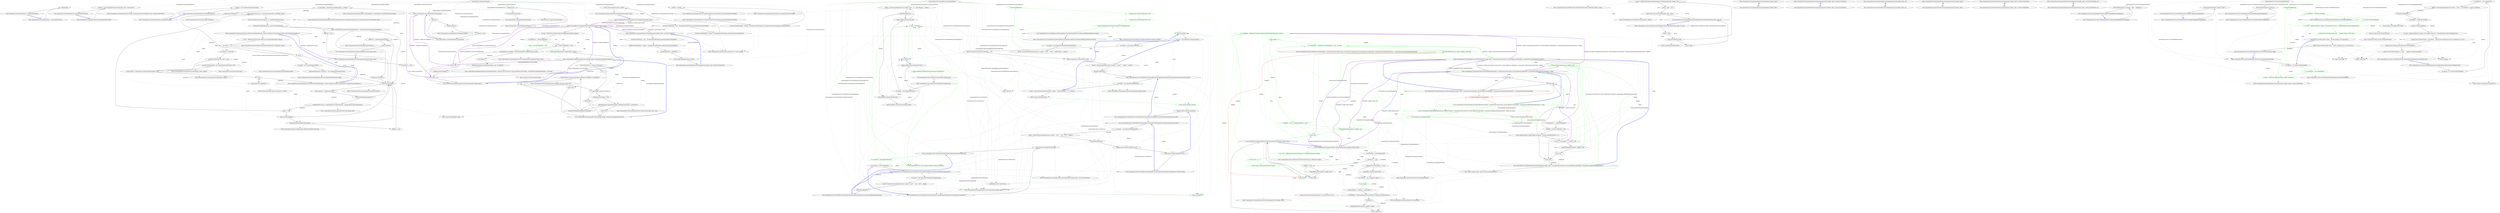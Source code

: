 digraph  {
n118 [label="CommandLine.CommandLineParser", span=""];
n0 [cluster="CommandLine.CommandLineParser.CommandLineParser()", label="Entry CommandLine.CommandLineParser.CommandLineParser()", span="46-46"];
n1 [cluster="CommandLine.CommandLineParser.CommandLineParser()", label="_settings = new CommandLineParserSettings()", span="48-48"];
n2 [cluster="CommandLine.CommandLineParser.CommandLineParser()", label="Exit CommandLine.CommandLineParser.CommandLineParser()", span="46-46"];
n3 [cluster="CommandLine.CommandLineParserSettings.CommandLineParserSettings()", label="Entry CommandLine.CommandLineParserSettings.CommandLineParserSettings()", span="52-52"];
n4 [cluster="CommandLine.CommandLineParser.CommandLineParser(bool)", label="Entry CommandLine.CommandLineParser.CommandLineParser(bool)", span="52-52"];
n5 [cluster="CommandLine.CommandLineParser.CommandLineParser(bool)", label="_settings = new CommandLineParserSettings(false, false, Console.Error)", span="54-54"];
n6 [cluster="CommandLine.CommandLineParser.CommandLineParser(bool)", label="Exit CommandLine.CommandLineParser.CommandLineParser(bool)", span="52-52"];
n7 [cluster="CommandLine.CommandLineParserSettings.CommandLineParserSettings(bool, bool, System.IO.TextWriter)", label="Entry CommandLine.CommandLineParserSettings.CommandLineParserSettings(bool, bool, System.IO.TextWriter)", span="112-112"];
n8 [cluster="CommandLine.CommandLineParser.CommandLineParser(CommandLine.CommandLineParserSettings)", label="Entry CommandLine.CommandLineParser.CommandLineParser(CommandLine.CommandLineParserSettings)", span="63-63"];
n9 [cluster="CommandLine.CommandLineParser.CommandLineParser(CommandLine.CommandLineParserSettings)", label="Assumes.NotNull(settings, ''settings'', SR.ArgumentNullException_CommandLineParserSettingsInstanceCannotBeNull)", span="65-65"];
n10 [cluster="CommandLine.CommandLineParser.CommandLineParser(CommandLine.CommandLineParserSettings)", label="_settings = settings", span="66-66"];
n12 [cluster="CommandLine.Internal.Assumes.NotNull<T>(T, string, string)", label="Entry CommandLine.Internal.Assumes.NotNull<T>(T, string, string)", span="52-52"];
n11 [cluster="CommandLine.CommandLineParser.CommandLineParser(CommandLine.CommandLineParserSettings)", label="Exit CommandLine.CommandLineParser.CommandLineParser(CommandLine.CommandLineParserSettings)", span="63-63"];
n13 [cluster="CommandLine.CommandLineParser.ParseArguments(string[], object)", label="Entry CommandLine.CommandLineParser.ParseArguments(string[], object)", span="87-87"];
n14 [cluster="CommandLine.CommandLineParser.ParseArguments(string[], object)", label="Assumes.NotNull(args, ''args'', SR.ArgumentNullException_ArgsStringArrayCannotBeNull)", span="89-89"];
n15 [cluster="CommandLine.CommandLineParser.ParseArguments(string[], object)", label="Assumes.NotNull(options, ''options'', SR.ArgumentNullException_OptionsInstanceCannotBeNull)", span="90-90"];
n16 [cluster="CommandLine.CommandLineParser.ParseArguments(string[], object)", label="return DoParseArguments(args, options);", span="92-92"];
n17 [cluster="CommandLine.CommandLineParser.ParseArguments(string[], object)", label="Exit CommandLine.CommandLineParser.ParseArguments(string[], object)", span="87-87"];
n18 [cluster="CommandLine.CommandLineParser.DoParseArguments(string[], object)", label="Entry CommandLine.CommandLineParser.DoParseArguments(string[], object)", span="117-117"];
n19 [cluster="CommandLine.CommandLineParser.ParseArguments(string[], object, System.IO.TextWriter)", label="Entry CommandLine.CommandLineParser.ParseArguments(string[], object, System.IO.TextWriter)", span="108-108"];
n20 [cluster="CommandLine.CommandLineParser.ParseArguments(string[], object, System.IO.TextWriter)", label="Assumes.NotNull(args, ''args'', SR.ArgumentNullException_ArgsStringArrayCannotBeNull)", span="110-110"];
n21 [cluster="CommandLine.CommandLineParser.ParseArguments(string[], object, System.IO.TextWriter)", label="Assumes.NotNull(options, ''options'', SR.ArgumentNullException_OptionsInstanceCannotBeNull)", span="111-111"];
n22 [cluster="CommandLine.CommandLineParser.ParseArguments(string[], object, System.IO.TextWriter)", label="_settings.HelpWriter = helpWriter", span="113-113"];
n23 [cluster="CommandLine.CommandLineParser.ParseArguments(string[], object, System.IO.TextWriter)", label="return DoParseArguments(args, options);", span="114-114"];
n24 [cluster="CommandLine.CommandLineParser.ParseArguments(string[], object, System.IO.TextWriter)", label="Exit CommandLine.CommandLineParser.ParseArguments(string[], object, System.IO.TextWriter)", span="108-108"];
n25 [cluster="CommandLine.CommandLineParser.DoParseArguments(string[], object)", label="var pair = ReflectionUtil.RetrieveMethod<HelpOptionAttribute>(options)", span="119-119"];
n28 [cluster="CommandLine.CommandLineParser.DoParseArguments(string[], object)", label="ParseHelp(args, pair.Right) || !DoParseArgumentsUsingVerbs(args, options)", span="125-125"];
n30 [cluster="CommandLine.CommandLineParser.DoParseArguments(string[], object)", label="HelpOptionAttribute.InvokeMethod(options, pair, out helpText)", span="128-128"];
n34 [cluster="CommandLine.CommandLineParser.DoParseArguments(string[], object)", label="return DoParseArgumentsUsingVerbs(args, options);", span="135-135"];
n26 [cluster="CommandLine.CommandLineParser.DoParseArguments(string[], object)", label="var helpWriter = _settings.HelpWriter", span="120-120"];
n36 [cluster="CommandLine.Internal.ReflectionUtil.RetrieveMethod<TAttribute>(object)", label="Entry CommandLine.Internal.ReflectionUtil.RetrieveMethod<TAttribute>(object)", span="70-70"];
n27 [cluster="CommandLine.CommandLineParser.DoParseArguments(string[], object)", label="pair != null && helpWriter != null", span="122-122"];
n31 [cluster="CommandLine.CommandLineParser.DoParseArguments(string[], object)", label="helpWriter.Write(helpText)", span="129-129"];
n29 [cluster="CommandLine.CommandLineParser.DoParseArguments(string[], object)", label="string helpText", span="127-127"];
n33 [cluster="CommandLine.CommandLineParser.DoParseArguments(string[], object)", label="return true;", span="132-132"];
n37 [cluster="CommandLine.CommandLineParser.ParseHelp(string[], CommandLine.HelpOptionAttribute)", label="Entry CommandLine.CommandLineParser.ParseHelp(string[], CommandLine.HelpOptionAttribute)", span="180-180"];
n38 [cluster="CommandLine.CommandLineParser.DoParseArgumentsUsingVerbs(string[], object)", label="Entry CommandLine.CommandLineParser.DoParseArgumentsUsingVerbs(string[], object)", span="58-58"];
n39 [cluster="CommandLine.HelpOptionAttribute.InvokeMethod(object, CommandLine.Internal.Pair<System.Reflection.MethodInfo, CommandLine.HelpOptionAttribute>, out string)", label="Entry CommandLine.HelpOptionAttribute.InvokeMethod(object, CommandLine.Internal.Pair<System.Reflection.MethodInfo, CommandLine.HelpOptionAttribute>, out string)", span="103-103"];
n32 [cluster="CommandLine.CommandLineParser.DoParseArguments(string[], object)", label="return false;", span="130-130"];
n40 [cluster="System.IO.TextWriter.Write(string)", label="Entry System.IO.TextWriter.Write(string)", span="0-0"];
n35 [cluster="CommandLine.CommandLineParser.DoParseArguments(string[], object)", label="Exit CommandLine.CommandLineParser.DoParseArguments(string[], object)", span="117-117"];
n41 [cluster="CommandLine.CommandLineParser.DoParseArgumentsCore(string[], object)", label="Entry CommandLine.CommandLineParser.DoParseArgumentsCore(string[], object)", span="138-138"];
n42 [cluster="CommandLine.CommandLineParser.DoParseArgumentsCore(string[], object)", label="bool hadError = false", span="140-140"];
n43 [cluster="CommandLine.CommandLineParser.DoParseArgumentsCore(string[], object)", label="var optionMap = OptionInfo.CreateMap(options, _settings)", span="141-141"];
n45 [cluster="CommandLine.CommandLineParser.DoParseArgumentsCore(string[], object)", label="var target = new TargetWrapper(options)", span="143-143"];
n46 [cluster="CommandLine.CommandLineParser.DoParseArgumentsCore(string[], object)", label="IArgumentEnumerator arguments = new StringArrayEnumerator(args)", span="145-145"];
n52 [cluster="CommandLine.CommandLineParser.DoParseArgumentsCore(string[], object)", label="Internal.ParserState result = parser.Parse(arguments, optionMap, options)", span="154-154"];
n54 [cluster="CommandLine.CommandLineParser.DoParseArgumentsCore(string[], object)", label="SetParserStateIfNeeded(options, parser.PostParsingState)", span="157-157"];
n61 [cluster="CommandLine.CommandLineParser.DoParseArgumentsCore(string[], object)", label="hadError |= !optionMap.EnforceRules()", span="175-175"];
n44 [cluster="CommandLine.CommandLineParser.DoParseArgumentsCore(string[], object)", label="optionMap.SetDefaults()", span="142-142"];
n64 [cluster="CommandLine.Internal.OptionInfo.CreateMap(object, CommandLine.CommandLineParserSettings)", label="Entry CommandLine.Internal.OptionInfo.CreateMap(object, CommandLine.CommandLineParserSettings)", span="73-73"];
n65 [cluster="CommandLine.Internal.OptionMap.SetDefaults()", label="Entry CommandLine.Internal.OptionMap.SetDefaults()", span="120-120"];
n66 [cluster="CommandLine.Internal.TargetWrapper.TargetWrapper(object)", label="Entry CommandLine.Internal.TargetWrapper.TargetWrapper(object)", span="43-43"];
n58 [cluster="CommandLine.CommandLineParser.DoParseArgumentsCore(string[], object)", label="target.IsValueListDefined", span="165-165"];
n59 [cluster="CommandLine.CommandLineParser.DoParseArgumentsCore(string[], object)", label="!target.AddValueItemIfAllowed(argument)", span="167-167"];
n47 [cluster="CommandLine.CommandLineParser.DoParseArgumentsCore(string[], object)", label="arguments.MoveNext()", span="146-146"];
n67 [cluster="CommandLine.Internal.StringArrayEnumerator.StringArrayEnumerator(string[])", label="Entry CommandLine.Internal.StringArrayEnumerator.StringArrayEnumerator(string[])", span="47-47"];
n48 [cluster="CommandLine.CommandLineParser.DoParseArgumentsCore(string[], object)", label="string argument = arguments.Current", span="148-148"];
n57 [cluster="CommandLine.CommandLineParser.DoParseArgumentsCore(string[], object)", label="arguments.MoveNext()", span="163-163"];
n68 [cluster="CommandLine.Internal.IArgumentEnumerator.MoveNext()", label="Entry CommandLine.Internal.IArgumentEnumerator.MoveNext()", span="48-48"];
n49 [cluster="CommandLine.CommandLineParser.DoParseArgumentsCore(string[], object)", label="!string.IsNullOrEmpty(argument)", span="149-149"];
n50 [cluster="CommandLine.CommandLineParser.DoParseArgumentsCore(string[], object)", label="ArgumentParser parser = ArgumentParser.Create(argument, _settings.IgnoreUnknownArguments)", span="151-151"];
n69 [cluster="string.IsNullOrEmpty(string)", label="Entry string.IsNullOrEmpty(string)", span="0-0"];
n51 [cluster="CommandLine.CommandLineParser.DoParseArgumentsCore(string[], object)", label="parser != null", span="152-152"];
n70 [cluster="CommandLine.Internal.ArgumentParser.Create(string, bool)", label="Entry CommandLine.Internal.ArgumentParser.Create(string, bool)", span="57-57"];
n53 [cluster="CommandLine.CommandLineParser.DoParseArgumentsCore(string[], object)", label="(result & Internal.ParserState.Failure) == Internal.ParserState.Failure", span="155-155"];
n71 [cluster="CommandLine.Internal.ArgumentParser.Parse(CommandLine.Internal.IArgumentEnumerator, CommandLine.Internal.OptionMap, object)", label="Entry CommandLine.Internal.ArgumentParser.Parse(CommandLine.Internal.IArgumentEnumerator, CommandLine.Internal.OptionMap, object)", span="48-48"];
n56 [cluster="CommandLine.CommandLineParser.DoParseArgumentsCore(string[], object)", label="(result & Internal.ParserState.MoveOnNextElement) == Internal.ParserState.MoveOnNextElement", span="162-162"];
n55 [cluster="CommandLine.CommandLineParser.DoParseArgumentsCore(string[], object)", label="hadError = true", span="158-158"];
n72 [cluster="CommandLine.CommandLineParser.SetParserStateIfNeeded(object, System.Collections.Generic.IEnumerable<CommandLine.ParsingError>)", label="Entry CommandLine.CommandLineParser.SetParserStateIfNeeded(object, System.Collections.Generic.IEnumerable<CommandLine.ParsingError>)", span="206-206"];
n60 [cluster="CommandLine.CommandLineParser.DoParseArgumentsCore(string[], object)", label="hadError = true", span="169-169"];
n73 [cluster="CommandLine.Internal.TargetWrapper.AddValueItemIfAllowed(string)", label="Entry CommandLine.Internal.TargetWrapper.AddValueItemIfAllowed(string)", span="55-55"];
n62 [cluster="CommandLine.CommandLineParser.DoParseArgumentsCore(string[], object)", label="return !hadError;", span="177-177"];
n74 [cluster="CommandLine.Internal.OptionMap.EnforceRules()", label="Entry CommandLine.Internal.OptionMap.EnforceRules()", span="115-115"];
n63 [cluster="CommandLine.CommandLineParser.DoParseArgumentsCore(string[], object)", label="Exit CommandLine.CommandLineParser.DoParseArgumentsCore(string[], object)", span="138-138"];
n75 [cluster="CommandLine.CommandLineParser.ParseHelp(string[], CommandLine.HelpOptionAttribute)", label="bool caseSensitive = _settings.CaseSensitive", span="182-182"];
n77 [cluster="CommandLine.CommandLineParser.ParseHelp(string[], CommandLine.HelpOptionAttribute)", label="i < args.Length", span="184-184"];
n78 [cluster="CommandLine.CommandLineParser.ParseHelp(string[], CommandLine.HelpOptionAttribute)", label="helpOption.ShortName != null", span="186-186"];
n79 [cluster="CommandLine.CommandLineParser.ParseHelp(string[], CommandLine.HelpOptionAttribute)", label="ArgumentParser.CompareShort(args[i], helpOption.ShortName, caseSensitive)", span="188-188"];
n81 [cluster="CommandLine.CommandLineParser.ParseHelp(string[], CommandLine.HelpOptionAttribute)", label="!string.IsNullOrEmpty(helpOption.LongName)", span="194-194"];
n82 [cluster="CommandLine.CommandLineParser.ParseHelp(string[], CommandLine.HelpOptionAttribute)", label="ArgumentParser.CompareLong(args[i], helpOption.LongName, caseSensitive)", span="196-196"];
n76 [cluster="CommandLine.CommandLineParser.ParseHelp(string[], CommandLine.HelpOptionAttribute)", label="int i = 0", span="184-184"];
n84 [cluster="CommandLine.CommandLineParser.ParseHelp(string[], CommandLine.HelpOptionAttribute)", label="i++", span="184-184"];
n85 [cluster="CommandLine.CommandLineParser.ParseHelp(string[], CommandLine.HelpOptionAttribute)", label="return false;", span="203-203"];
n80 [cluster="CommandLine.CommandLineParser.ParseHelp(string[], CommandLine.HelpOptionAttribute)", label="return true;", span="190-190"];
n87 [cluster="CommandLine.Internal.ArgumentParser.CompareShort(string, char?, bool)", label="Entry CommandLine.Internal.ArgumentParser.CompareShort(string, char?, bool)", span="99-99"];
n83 [cluster="CommandLine.CommandLineParser.ParseHelp(string[], CommandLine.HelpOptionAttribute)", label="return true;", span="198-198"];
n88 [cluster="CommandLine.Internal.ArgumentParser.CompareLong(string, string, bool)", label="Entry CommandLine.Internal.ArgumentParser.CompareLong(string, string, bool)", span="104-104"];
n86 [cluster="CommandLine.CommandLineParser.ParseHelp(string[], CommandLine.HelpOptionAttribute)", label="Exit CommandLine.CommandLineParser.ParseHelp(string[], CommandLine.HelpOptionAttribute)", span="180-180"];
n89 [cluster="CommandLine.CommandLineParser.SetParserStateIfNeeded(object, System.Collections.Generic.IEnumerable<CommandLine.ParsingError>)", label="var list = ReflectionUtil.RetrievePropertyList<ParserStateAttribute>(options)", span="208-208"];
n93 [cluster="CommandLine.CommandLineParser.SetParserStateIfNeeded(object, System.Collections.Generic.IEnumerable<CommandLine.ParsingError>)", label="property.GetValue(options, null) == null", span="215-215"];
n94 [cluster="CommandLine.CommandLineParser.SetParserStateIfNeeded(object, System.Collections.Generic.IEnumerable<CommandLine.ParsingError>)", label="property.SetValue(options, new CommandLine.ParserState(), null)", span="218-218"];
n95 [cluster="CommandLine.CommandLineParser.SetParserStateIfNeeded(object, System.Collections.Generic.IEnumerable<CommandLine.ParsingError>)", label="var parserState = (IParserState) property.GetValue(options, null)", span="220-220"];
n96 [cluster="CommandLine.CommandLineParser.SetParserStateIfNeeded(object, System.Collections.Generic.IEnumerable<CommandLine.ParsingError>)", label=errors, span="221-221"];
n90 [cluster="CommandLine.CommandLineParser.SetParserStateIfNeeded(object, System.Collections.Generic.IEnumerable<CommandLine.ParsingError>)", label="list.Count == 0", span="209-209"];
n99 [cluster="CommandLine.Internal.ReflectionUtil.RetrievePropertyList<TAttribute>(object)", label="Entry CommandLine.Internal.ReflectionUtil.RetrievePropertyList<TAttribute>(object)", span="43-43"];
n92 [cluster="CommandLine.CommandLineParser.SetParserStateIfNeeded(object, System.Collections.Generic.IEnumerable<CommandLine.ParsingError>)", label="var property = list[0].Left", span="213-213"];
n91 [cluster="CommandLine.CommandLineParser.SetParserStateIfNeeded(object, System.Collections.Generic.IEnumerable<CommandLine.ParsingError>)", label="return;", span="211-211"];
n100 [cluster="System.Reflection.PropertyInfo.GetValue(object, object[])", label="Entry System.Reflection.PropertyInfo.GetValue(object, object[])", span="0-0"];
n101 [cluster="CommandLine.ParserState.ParserState()", label="Entry CommandLine.ParserState.ParserState()", span="47-47"];
n102 [cluster="System.Reflection.PropertyInfo.SetValue(object, object, object[])", label="Entry System.Reflection.PropertyInfo.SetValue(object, object, object[])", span="0-0"];
n97 [cluster="CommandLine.CommandLineParser.SetParserStateIfNeeded(object, System.Collections.Generic.IEnumerable<CommandLine.ParsingError>)", label="parserState.Errors.Add(error)", span="223-223"];
n98 [cluster="CommandLine.CommandLineParser.SetParserStateIfNeeded(object, System.Collections.Generic.IEnumerable<CommandLine.ParsingError>)", label="Exit CommandLine.CommandLineParser.SetParserStateIfNeeded(object, System.Collections.Generic.IEnumerable<CommandLine.ParsingError>)", span="206-206"];
n103 [cluster="System.Collections.Generic.ICollection<T>.Add(T)", label="Entry System.Collections.Generic.ICollection<T>.Add(T)", span="0-0"];
n104 [cluster="CommandLine.CommandLineParser.Dispose()", label="Entry CommandLine.CommandLineParser.Dispose()", span="227-227"];
n105 [cluster="CommandLine.CommandLineParser.Dispose()", label="Dispose(true)", span="229-229"];
n106 [cluster="CommandLine.CommandLineParser.Dispose()", label="GC.SuppressFinalize(this)", span="231-231"];
n108 [cluster="CommandLine.CommandLineParser.Dispose(bool)", label="Entry CommandLine.CommandLineParser.Dispose(bool)", span="234-234"];
n107 [cluster="CommandLine.CommandLineParser.Dispose()", label="Exit CommandLine.CommandLineParser.Dispose()", span="227-227"];
n109 [cluster="System.GC.SuppressFinalize(object)", label="Entry System.GC.SuppressFinalize(object)", span="0-0"];
n110 [cluster="CommandLine.CommandLineParser.Dispose(bool)", label="!_disposed", span="236-236"];
n111 [cluster="CommandLine.CommandLineParser.Dispose(bool)", label="_settings.Dispose()", span="238-238"];
n113 [cluster="CommandLine.CommandLineParser.Dispose(bool)", label="Exit CommandLine.CommandLineParser.Dispose(bool)", span="234-234"];
n112 [cluster="CommandLine.CommandLineParser.Dispose(bool)", label="_disposed = true", span="239-239"];
n114 [cluster="CommandLine.CommandLineParserSettings.Dispose()", label="Entry CommandLine.CommandLineParserSettings.Dispose()", span="167-167"];
n115 [cluster="CommandLine.CommandLineParser.~CommandLineParser()", label="Entry CommandLine.CommandLineParser.~CommandLineParser()", span="243-243"];
n116 [cluster="CommandLine.CommandLineParser.~CommandLineParser()", label="Dispose(false)", span="245-245"];
n117 [cluster="CommandLine.CommandLineParser.~CommandLineParser()", label="Exit CommandLine.CommandLineParser.~CommandLineParser()", span="243-243"];
d27 [cluster="CommandLine.CommandLineParser.DoParseArguments(string[], object)", color=green, community=0, label="0: pair != null && helpWriter != null", span="122-122"];
m0_41 [cluster="CommandLine.CommandLineParser.DisplayHelpVerbText(object, CommandLine.Internal.Pair<System.Reflection.MethodInfo, CommandLine.HelpVerbOptionAttribute>, string)", file="CommandLineParser.Verbs.cs", label="Entry CommandLine.CommandLineParser.DisplayHelpVerbText(object, CommandLine.Internal.Pair<System.Reflection.MethodInfo, CommandLine.HelpVerbOptionAttribute>, string)", span="127-127"];
m0_56 [cluster="CommandLine.CommandLineParser.TryParseHelpVerb(string[], object, CommandLine.Internal.Pair<System.Reflection.MethodInfo, CommandLine.HelpVerbOptionAttribute>, CommandLine.Internal.OptionMap)", color=green, community=0, file="CommandLineParser.Verbs.cs", label="2: DisplayHelpVerbText(options, helpInfo, verb)", span="132-132"];
m0_57 [cluster="CommandLine.CommandLineParser.TryParseHelpVerb(string[], object, CommandLine.Internal.Pair<System.Reflection.MethodInfo, CommandLine.HelpVerbOptionAttribute>, CommandLine.Internal.OptionMap)", file="CommandLineParser.Verbs.cs", label="return true;", span="133-133"];
m0_58 [cluster="CommandLine.CommandLineParser.TryParseHelpVerb(string[], object, CommandLine.Internal.Pair<System.Reflection.MethodInfo, CommandLine.HelpVerbOptionAttribute>, CommandLine.Internal.OptionMap)", file="CommandLineParser.Verbs.cs", label="return false;", span="136-136"];
m0_59 [cluster="CommandLine.CommandLineParser.TryParseHelpVerb(string[], object, CommandLine.Internal.Pair<System.Reflection.MethodInfo, CommandLine.HelpVerbOptionAttribute>, CommandLine.Internal.OptionMap)", file="CommandLineParser.Verbs.cs", label="Exit CommandLine.CommandLineParser.TryParseHelpVerb(string[], object, CommandLine.Internal.Pair<System.Reflection.MethodInfo, CommandLine.HelpVerbOptionAttribute>, CommandLine.Internal.OptionMap)", span="111-111"];
m0_60 [cluster="CommandLine.CommandLineParser.DisplayHelpVerbText(object, CommandLine.Internal.Pair<System.Reflection.MethodInfo, CommandLine.HelpVerbOptionAttribute>, string)", color=red, community=0, file="CommandLineParser.Verbs.cs", label="2: _settings.HelpWriter.Write(helpText)", span="138-138"];
m0_61 [cluster="CommandLine.CommandLineParser.DisplayHelpVerbText(object, CommandLine.Internal.Pair<System.Reflection.MethodInfo, CommandLine.HelpVerbOptionAttribute>, string)", color=green, community=0, file="CommandLineParser.Verbs.cs", label="2: Exit CommandLine.CommandLineParser.DisplayHelpVerbText(object, CommandLine.Internal.Pair<System.Reflection.MethodInfo, CommandLine.HelpVerbOptionAttribute>, string)", span="127-127"];
m0_62 [cluster="CommandLine.HelpVerbOptionAttribute.InvokeMethod(object, CommandLine.Internal.Pair<System.Reflection.MethodInfo, CommandLine.HelpVerbOptionAttribute>, string, out string)", color=green, community=0, file="CommandLineParser.Verbs.cs", label="0: Entry CommandLine.HelpVerbOptionAttribute.InvokeMethod(object, CommandLine.Internal.Pair<System.Reflection.MethodInfo, CommandLine.HelpVerbOptionAttribute>, string, out string)", span="86-86"];
m0_63 [cluster="System.IO.TextWriter.Write(string)", color=green, community=0, file="CommandLineParser.Verbs.cs", label="3: Entry System.IO.TextWriter.Write(string)", span="0-0"];
m0_64 [cluster="CommandLine.CommandLineParser.DisplayHelpVerbText(object, CommandLine.Internal.Pair<System.Reflection.MethodInfo, CommandLine.HelpVerbOptionAttribute>, string)", color=green, community=0, file="CommandLineParser.Verbs.cs", label="0: CommandLine.CommandLineParser", span=""];
m0_65 [cluster="CommandLine.CommandLineParser.DisplayHelpVerbText(object, CommandLine.Internal.Pair<System.Reflection.MethodInfo, CommandLine.HelpVerbOptionAttribute>, string)", color=green, community=0, file="CommandLineParser.Verbs.cs", label="2: _settings.HelpWriter.Write(helpText)", span="150-150"];
m0_43 [cluster="CommandLine.CommandLineParser.TryParseHelpVerb(string[], object, CommandLine.Internal.Pair<System.Reflection.MethodInfo, CommandLine.HelpVerbOptionAttribute>)", file="CommandLineParser.Verbs.cs", label="Entry CommandLine.CommandLineParser.TryParseHelpVerb(string[], object, CommandLine.Internal.Pair<System.Reflection.MethodInfo, CommandLine.HelpVerbOptionAttribute>)", span="111-111"];
m0_50 [cluster="CommandLine.CommandLineParser.TryParseHelpVerb(string[], object, CommandLine.Internal.Pair<System.Reflection.MethodInfo, CommandLine.HelpVerbOptionAttribute>)", file="CommandLineParser.Verbs.cs", label="var verb = args.Length > 1 ? args[1] : null", span="119-119"];
m0_54 [cluster="CommandLine.CommandLineParser.TryParseHelpVerb(string[], object, CommandLine.Internal.Pair<System.Reflection.MethodInfo, CommandLine.HelpVerbOptionAttribute>)", file="CommandLineParser.Verbs.cs", label="Exit CommandLine.CommandLineParser.TryParseHelpVerb(string[], object, CommandLine.Internal.Pair<System.Reflection.MethodInfo, CommandLine.HelpVerbOptionAttribute>)", span="111-111"];
m0_55 [cluster="string.Compare(string, string, System.StringComparison)", file="CommandLineParser.Verbs.cs", label="Entry string.Compare(string, string, System.StringComparison)", span="0-0"];
m0_51 [cluster="CommandLine.CommandLineParser.TryParseHelpVerb(string[], object, CommandLine.Internal.Pair<System.Reflection.MethodInfo, CommandLine.HelpVerbOptionAttribute>)", file="CommandLineParser.Verbs.cs", label="DisplayHelpVerbText(options, helpInfo, verb)", span="120-120"];
m0_53 [cluster="CommandLine.CommandLineParser.TryParseHelpVerb(string[], object, CommandLine.Internal.Pair<System.Reflection.MethodInfo, CommandLine.HelpVerbOptionAttribute>)", file="CommandLineParser.Verbs.cs", label="return false;", span="124-124"];
m0_47 [cluster="CommandLine.CommandLineParser.TryParseHelpVerb(string[], object, CommandLine.Internal.Pair<System.Reflection.MethodInfo, CommandLine.HelpVerbOptionAttribute>)", file="CommandLineParser.Verbs.cs", label="var helpWriter = _settings.HelpWriter", span="113-113"];
m0_48 [cluster="CommandLine.CommandLineParser.TryParseHelpVerb(string[], object, CommandLine.Internal.Pair<System.Reflection.MethodInfo, CommandLine.HelpVerbOptionAttribute>)", file="CommandLineParser.Verbs.cs", label="helpInfo != null && helpWriter != null", span="114-114"];
m0_49 [cluster="CommandLine.CommandLineParser.TryParseHelpVerb(string[], object, CommandLine.Internal.Pair<System.Reflection.MethodInfo, CommandLine.HelpVerbOptionAttribute>)", file="CommandLineParser.Verbs.cs", label="string.Compare(args[0], helpInfo.Right.LongName, _settings.StringComparison) == 0", span="116-116"];
m0_52 [cluster="CommandLine.CommandLineParser.TryParseHelpVerb(string[], object, CommandLine.Internal.Pair<System.Reflection.MethodInfo, CommandLine.HelpVerbOptionAttribute>)", file="CommandLineParser.Verbs.cs", label="return true;", span="121-121"];
m0_45 [cluster="CommandLine.Internal.OptionInfo.CreateInstance(object)", file="CommandLineParser.Verbs.cs", label="Entry CommandLine.Internal.OptionInfo.CreateInstance(object)", span="58-58"];
m0_9 [cluster="CommandLine.Internal.ReflectionUtil.RetrieveOptionProperty<TAttribute>(object, string)", file="CommandLineParser.Verbs.cs", label="Entry CommandLine.Internal.ReflectionUtil.RetrieveOptionProperty<TAttribute>(object, string)", span="151-151"];
m0_42 [cluster="CommandLine.Internal.OptionInfo.CreateMap(object, System.Collections.Generic.IList<CommandLine.Internal.Pair<System.Reflection.PropertyInfo, CommandLine.VerbOptionAttribute>>, CommandLine.CommandLineParserSettings)", file="CommandLineParser.Verbs.cs", label="Entry CommandLine.Internal.OptionInfo.CreateMap(object, System.Collections.Generic.IList<CommandLine.Internal.Pair<System.Reflection.PropertyInfo, CommandLine.VerbOptionAttribute>>, CommandLine.CommandLineParserSettings)", span="73-73"];
m0_11 [cluster="CommandLine.CommandLineParser.DoParseArgumentsUsingVerbs(string[], object)", file="CommandLineParser.Verbs.cs", label="Entry CommandLine.CommandLineParser.DoParseArgumentsUsingVerbs(string[], object)", span="58-58"];
m0_12 [cluster="CommandLine.CommandLineParser.DoParseArgumentsUsingVerbs(string[], object)", color=green, community=0, file="CommandLineParser.Verbs.cs", label="0: var verbs = ReflectionUtil.RetrievePropertyList<VerbOptionAttribute>(options)", span="60-60"];
m0_14 [cluster="CommandLine.CommandLineParser.DoParseArgumentsUsingVerbs(string[], object)", color=green, community=0, file="CommandLineParser.Verbs.cs", label="0: return DoParseArgumentsCore(args, options);", span="64-64"];
m0_15 [cluster="CommandLine.CommandLineParser.DoParseArgumentsUsingVerbs(string[], object)", color=green, community=0, file="CommandLineParser.Verbs.cs", label="0: var helpInfo = ReflectionUtil.RetrieveMethod<HelpVerbOptionAttribute>(options)", span="66-66"];
m0_16 [cluster="CommandLine.CommandLineParser.DoParseArgumentsUsingVerbs(string[], object)", color=green, community=0, file="CommandLineParser.Verbs.cs", label="0: args.Length == 0", span="67-67"];
m0_18 [cluster="CommandLine.CommandLineParser.DoParseArgumentsUsingVerbs(string[], object)", color=green, community=0, file="CommandLineParser.Verbs.cs", label="2: DisplayHelpVerbText(options, helpInfo, null)", span="71-71"];
m0_20 [cluster="CommandLine.CommandLineParser.DoParseArgumentsUsingVerbs(string[], object)", color=green, community=0, file="CommandLineParser.Verbs.cs", label="0: var optionMap = OptionInfo.CreateMap(options, verbs, _settings)", span="75-75"];
m0_21 [cluster="CommandLine.CommandLineParser.DoParseArgumentsUsingVerbs(string[], object)", color=green, community=0, file="CommandLineParser.Verbs.cs", label="0: TryParseHelpVerb(args, options, helpInfo, optionMap)", span="77-77"];
m0_23 [cluster="CommandLine.CommandLineParser.DoParseArgumentsUsingVerbs(string[], object)", file="CommandLineParser.Verbs.cs", label="var verbOption = optionMap[args[0]]", span="82-82"];
m0_26 [cluster="CommandLine.CommandLineParser.DoParseArgumentsUsingVerbs(string[], object)", file="CommandLineParser.Verbs.cs", label="DisplayHelpVerbText(options, helpInfo, null)", span="88-88"];
m0_28 [cluster="CommandLine.CommandLineParser.DoParseArgumentsUsingVerbs(string[], object)", file="CommandLineParser.Verbs.cs", label="verbOption.GetValue(options) == null", span="92-92"];
m0_29 [cluster="CommandLine.CommandLineParser.DoParseArgumentsUsingVerbs(string[], object)", file="CommandLineParser.Verbs.cs", label="verbOption.CreateInstance(options)", span="95-95"];
m0_30 [cluster="CommandLine.CommandLineParser.DoParseArgumentsUsingVerbs(string[], object)", file="CommandLineParser.Verbs.cs", label="var verbArgs = new string[args.Length - 1]", span="97-97"];
m0_31 [cluster="CommandLine.CommandLineParser.DoParseArgumentsUsingVerbs(string[], object)", color=green, community=0, file="CommandLineParser.Verbs.cs", label="0: args.Length > 1", span="98-98"];
m0_32 [cluster="CommandLine.CommandLineParser.DoParseArgumentsUsingVerbs(string[], object)", file="CommandLineParser.Verbs.cs", label="Array.Copy(args, 1, verbArgs, 0, args.Length - 1)", span="100-100"];
m0_33 [cluster="CommandLine.CommandLineParser.DoParseArgumentsUsingVerbs(string[], object)", file="CommandLineParser.Verbs.cs", label="var verbResult = DoParseArgumentsCore(verbArgs, verbOption.GetValue(options))", span="102-102"];
m0_35 [cluster="CommandLine.CommandLineParser.DoParseArgumentsUsingVerbs(string[], object)", file="CommandLineParser.Verbs.cs", label="DisplayHelpVerbText(options, helpInfo, args[0])", span="106-106"];
m0_13 [cluster="CommandLine.CommandLineParser.DoParseArgumentsUsingVerbs(string[], object)", color=green, community=0, file="CommandLineParser.Verbs.cs", label="0: verbs.Count == 0", span="61-61"];
m0_17 [cluster="CommandLine.CommandLineParser.DoParseArgumentsUsingVerbs(string[], object)", color=green, community=0, file="CommandLineParser.Verbs.cs", label="0: helpInfo != null || _settings.HelpWriter != null", span="69-69"];
m0_25 [cluster="CommandLine.CommandLineParser.DoParseArgumentsUsingVerbs(string[], object)", file="CommandLineParser.Verbs.cs", label="helpInfo != null", span="86-86"];
m0_19 [cluster="CommandLine.CommandLineParser.DoParseArgumentsUsingVerbs(string[], object)", color=green, community=0, file="CommandLineParser.Verbs.cs", label="1: return false;", span="73-73"];
m0_22 [cluster="CommandLine.CommandLineParser.DoParseArgumentsUsingVerbs(string[], object)", file="CommandLineParser.Verbs.cs", label="return false;", span="80-80"];
m0_24 [cluster="CommandLine.CommandLineParser.DoParseArgumentsUsingVerbs(string[], object)", file="CommandLineParser.Verbs.cs", label="verbOption == null", span="84-84"];
m0_27 [cluster="CommandLine.CommandLineParser.DoParseArgumentsUsingVerbs(string[], object)", file="CommandLineParser.Verbs.cs", label="return false;", span="90-90"];
m0_34 [cluster="CommandLine.CommandLineParser.DoParseArgumentsUsingVerbs(string[], object)", file="CommandLineParser.Verbs.cs", label="!verbResult", span="103-103"];
m0_36 [cluster="CommandLine.CommandLineParser.DoParseArgumentsUsingVerbs(string[], object)", file="CommandLineParser.Verbs.cs", label="return verbResult;", span="108-108"];
m0_37 [cluster="CommandLine.CommandLineParser.DoParseArgumentsUsingVerbs(string[], object)", file="CommandLineParser.Verbs.cs", label="Exit CommandLine.CommandLineParser.DoParseArgumentsUsingVerbs(string[], object)", span="58-58"];
m0_8 [cluster="string.IsNullOrEmpty(string)", file="CommandLineParser.Verbs.cs", label="Entry string.IsNullOrEmpty(string)", span="0-0"];
m0_38 [cluster="CommandLine.Internal.ReflectionUtil.RetrievePropertyList<TAttribute>(object)", file="CommandLineParser.Verbs.cs", label="Entry CommandLine.Internal.ReflectionUtil.RetrievePropertyList<TAttribute>(object)", span="43-43"];
m0_0 [cluster="CommandLine.CommandLineParser.GetVerbOptionsInstanceByName(string, object, out bool)", file="CommandLineParser.Verbs.cs", label="Entry CommandLine.CommandLineParser.GetVerbOptionsInstanceByName(string, object, out bool)", span="46-46"];
m0_1 [cluster="CommandLine.CommandLineParser.GetVerbOptionsInstanceByName(string, object, out bool)", file="CommandLineParser.Verbs.cs", label="found = false", span="48-48"];
m0_2 [cluster="CommandLine.CommandLineParser.GetVerbOptionsInstanceByName(string, object, out bool)", file="CommandLineParser.Verbs.cs", label="string.IsNullOrEmpty(verb)", span="49-49"];
m0_3 [cluster="CommandLine.CommandLineParser.GetVerbOptionsInstanceByName(string, object, out bool)", file="CommandLineParser.Verbs.cs", label="return target;", span="51-51"];
m0_4 [cluster="CommandLine.CommandLineParser.GetVerbOptionsInstanceByName(string, object, out bool)", file="CommandLineParser.Verbs.cs", label="var pair = ReflectionUtil.RetrieveOptionProperty<VerbOptionAttribute>(target, verb)", span="53-53"];
m0_6 [cluster="CommandLine.CommandLineParser.GetVerbOptionsInstanceByName(string, object, out bool)", file="CommandLineParser.Verbs.cs", label="return found ? pair.Left.GetValue(target, null) : target;", span="55-55"];
m0_5 [cluster="CommandLine.CommandLineParser.GetVerbOptionsInstanceByName(string, object, out bool)", file="CommandLineParser.Verbs.cs", label="found = pair != null", span="54-54"];
m0_7 [cluster="CommandLine.CommandLineParser.GetVerbOptionsInstanceByName(string, object, out bool)", file="CommandLineParser.Verbs.cs", label="Exit CommandLine.CommandLineParser.GetVerbOptionsInstanceByName(string, object, out bool)", span="46-46"];
m0_46 [cluster="System.Array.Copy(System.Array, int, System.Array, int, int)", file="CommandLineParser.Verbs.cs", label="Entry System.Array.Copy(System.Array, int, System.Array, int, int)", span="0-0"];
m0_39 [cluster="CommandLine.CommandLineParser.DoParseArgumentsCore(string[], object)", file="CommandLineParser.Verbs.cs", label="Entry CommandLine.CommandLineParser.DoParseArgumentsCore(string[], object)", span="138-138"];
m0_10 [cluster="System.Reflection.PropertyInfo.GetValue(object, object[])", file="CommandLineParser.Verbs.cs", label="Entry System.Reflection.PropertyInfo.GetValue(object, object[])", span="0-0"];
m0_44 [cluster="CommandLine.Internal.OptionInfo.GetValue(object)", file="CommandLineParser.Verbs.cs", label="Entry CommandLine.Internal.OptionInfo.GetValue(object)", span="50-50"];
m1_0 [cluster="CommandLine.ICommandLineParser.ParseArguments(string[], object)", file="ICommandLineParser.cs", label="Entry CommandLine.ICommandLineParser.ParseArguments(string[], object)", span="57-57"];
m1_1 [cluster="CommandLine.ICommandLineParser.ParseArguments(string[], object)", file="ICommandLineParser.cs", label="Exit CommandLine.ICommandLineParser.ParseArguments(string[], object)", span="57-57"];
m1_8 [cluster="CommandLine.ICommandLineParser.ParseArgumentsStrict(string[], object, System.IO.TextWriter)", file="ICommandLineParser.cs", label="Entry CommandLine.ICommandLineParser.ParseArgumentsStrict(string[], object, System.IO.TextWriter)", span="115-115"];
m1_9 [cluster="CommandLine.ICommandLineParser.ParseArgumentsStrict(string[], object, System.IO.TextWriter)", file="ICommandLineParser.cs", label="Exit CommandLine.ICommandLineParser.ParseArgumentsStrict(string[], object, System.IO.TextWriter)", span="115-115"];
m1_6 [cluster="CommandLine.ICommandLineParser.ParseArgumentsStrict(string[], object, int)", file="ICommandLineParser.cs", label="Entry CommandLine.ICommandLineParser.ParseArgumentsStrict(string[], object, int)", span="99-99"];
m1_7 [cluster="CommandLine.ICommandLineParser.ParseArgumentsStrict(string[], object, int)", file="ICommandLineParser.cs", label="Exit CommandLine.ICommandLineParser.ParseArgumentsStrict(string[], object, int)", span="99-99"];
m1_4 [cluster="CommandLine.ICommandLineParser.ParseArgumentsStrict(string[], object)", file="ICommandLineParser.cs", label="Entry CommandLine.ICommandLineParser.ParseArgumentsStrict(string[], object)", span="85-85"];
m1_5 [cluster="CommandLine.ICommandLineParser.ParseArgumentsStrict(string[], object)", file="ICommandLineParser.cs", label="Exit CommandLine.ICommandLineParser.ParseArgumentsStrict(string[], object)", span="85-85"];
m1_2 [cluster="CommandLine.ICommandLineParser.ParseArguments(string[], object, System.IO.TextWriter)", file="ICommandLineParser.cs", label="Entry CommandLine.ICommandLineParser.ParseArguments(string[], object, System.IO.TextWriter)", span="72-72"];
m1_3 [cluster="CommandLine.ICommandLineParser.ParseArguments(string[], object, System.IO.TextWriter)", file="ICommandLineParser.cs", label="Exit CommandLine.ICommandLineParser.ParseArguments(string[], object, System.IO.TextWriter)", span="72-72"];
m1_10 [cluster="CommandLine.ICommandLineParser.ParseArguments(string[], object, System.IO.TextWriter, int)", file="ICommandLineParser.cs", label="Entry CommandLine.ICommandLineParser.ParseArguments(string[], object, System.IO.TextWriter, int)", span="132-132"];
m1_11 [cluster="CommandLine.ICommandLineParser.ParseArguments(string[], object, System.IO.TextWriter, int)", file="ICommandLineParser.cs", label="Exit CommandLine.ICommandLineParser.ParseArguments(string[], object, System.IO.TextWriter, int)", span="132-132"];
m3_18 [cluster="CommandLine.Tests.VerbsFixture.ParseVerbsUsingInstance()", file="VerbsFixture.cs", label="var proof = new Random().Next(int.MaxValue)", span="60-60"];
m3_19 [cluster="CommandLine.Tests.VerbsFixture.ParseVerbsUsingInstance()", file="VerbsFixture.cs", label="var options = new OptionsWithVerbs()", span="61-61"];
m3_20 [cluster="CommandLine.Tests.VerbsFixture.ParseVerbsUsingInstance()", file="VerbsFixture.cs", label="options.CommitVerb.Should().Not.Be.Null()", span="62-62"];
m3_21 [cluster="CommandLine.Tests.VerbsFixture.ParseVerbsUsingInstance()", file="VerbsFixture.cs", label="options.CommitVerb.CreationProof = proof", span="63-63"];
m3_22 [cluster="CommandLine.Tests.VerbsFixture.ParseVerbsUsingInstance()", file="VerbsFixture.cs", label="Result = Parser.ParseArguments(new string[] { ''commit'', ''--amend'' }, options)", span="65-65"];
m3_38 [cluster="CommandLine.ICommandLineParser.ParseArguments(string[], object, System.IO.TextWriter)", file="VerbsFixture.cs", label="Entry CommandLine.ICommandLineParser.ParseArguments(string[], object, System.IO.TextWriter)", span="72-72"];
m3_15 [cluster="Unk.True", file="VerbsFixture.cs", label="Entry Unk.True", span=""];
m3_13 [cluster="CommandLine.ICommandLineParser.ParseArguments(string[], object)", file="VerbsFixture.cs", label="Entry CommandLine.ICommandLineParser.ParseArguments(string[], object)", span="57-57"];
m3_17 [cluster="Unk.Equal", file="VerbsFixture.cs", label="Entry Unk.Equal", span=""];
m3_24 [cluster="CommandLine.Tests.MutuallyExclusiveParsingFixture.ParsingOneMutuallyExclusiveOptionWithAnotherOptionSucceeds()", file="VerbsFixture.cs", label="Entry CommandLine.Tests.MutuallyExclusiveParsingFixture.ParsingOneMutuallyExclusiveOptionWithAnotherOptionSucceeds()", span="65-65"];
m3_25 [cluster="CommandLine.Tests.MutuallyExclusiveParsingFixture.ParsingOneMutuallyExclusiveOptionWithAnotherOptionSucceeds()", file="VerbsFixture.cs", label="var options = new OptionsWithDefaultSet()", span="67-67"];
m3_23 [cluster="CommandLine.Tests.VerbsFixture.ParseVerbsUsingInstance()", file="VerbsFixture.cs", label="ResultShouldBeTrue()", span="66-66"];
m3_26 [cluster="CommandLine.Tests.MutuallyExclusiveParsingFixture.ParsingOneMutuallyExclusiveOptionWithAnotherOptionSucceeds()", file="VerbsFixture.cs", label="Result = base.Parser.ParseArguments(new string[] { ''--file=mystuff.xml'', ''-v'' }, options)", span="68-68"];
m3_49 [cluster="CommandLine.Tests.Mocks.OptionsWithMultipleSetAndOneOption.OptionsWithMultipleSetAndOneOption()", file="VerbsFixture.cs", label="CommandLine.Tests.VerbsFixture", span=""];
m3_29 [cluster="CommandLine.Tests.MutuallyExclusiveParsingFixture.ParsingOneMutuallyExclusiveOptionWithAnotherOptionSucceeds()", file="VerbsFixture.cs", label="options.Verbose.Should().Equal(true)", span="72-72"];
m3_30 [cluster="CommandLine.Tests.MutuallyExclusiveParsingFixture.ParsingOneMutuallyExclusiveOptionWithAnotherOptionSucceeds()", file="VerbsFixture.cs", label="Exit CommandLine.Tests.MutuallyExclusiveParsingFixture.ParsingOneMutuallyExclusiveOptionWithAnotherOptionSucceeds()", span="65-65"];
m3_31 [cluster="CommandLine.Tests.MutuallyExclusiveParsingFixture.ParsingTwoMutuallyExclusiveOptionsInTwoSetSucceeds()", file="VerbsFixture.cs", label="Entry CommandLine.Tests.MutuallyExclusiveParsingFixture.ParsingTwoMutuallyExclusiveOptionsInTwoSetSucceeds()", span="76-76"];
m3_32 [cluster="CommandLine.Tests.MutuallyExclusiveParsingFixture.ParsingTwoMutuallyExclusiveOptionsInTwoSetSucceeds()", file="VerbsFixture.cs", label="var options = new OptionsWithMultipleSet()", span="78-78"];
m3_34 [cluster="CommandLine.Tests.MutuallyExclusiveParsingFixture.ParsingTwoMutuallyExclusiveOptionsInTwoSetSucceeds()", file="VerbsFixture.cs", label="ResultShouldBeTrue()", span="81-81"];
m3_33 [cluster="CommandLine.Tests.MutuallyExclusiveParsingFixture.ParsingTwoMutuallyExclusiveOptionsInTwoSetSucceeds()", file="VerbsFixture.cs", label="Result = base.Parser.ParseArguments(new string[] { ''-g167'', ''--hue'', ''205'' }, options)", span="79-79"];
m3_35 [cluster="CommandLine.Tests.MutuallyExclusiveParsingFixture.ParsingTwoMutuallyExclusiveOptionsInTwoSetSucceeds()", file="VerbsFixture.cs", label="options.Green.Should().Equal((byte) 167)", span="82-82"];
m3_36 [cluster="CommandLine.Tests.MutuallyExclusiveParsingFixture.ParsingTwoMutuallyExclusiveOptionsInTwoSetSucceeds()", file="VerbsFixture.cs", label="options.Hue.Should().Equal((short) 205)", span="83-83"];
m3_7 [cluster="CommandLine.Tests.VerbsFixture.ParseVerbsCreateInstance()", file="VerbsFixture.cs", label="options.AddVerb.Patch.Should().Be.True()", span="53-53"];
m3_8 [cluster="CommandLine.Tests.VerbsFixture.ParseVerbsCreateInstance()", color=green, community=0, file="VerbsFixture.cs", label="0: options.AddVerb.FileName[0].Should().Equal(''untracked.bin'')", span="54-54"];
m3_9 [cluster="CommandLine.Tests.VerbsFixture.ParseVerbsCreateInstance()", file="VerbsFixture.cs", label="Exit CommandLine.Tests.VerbsFixture.ParseVerbsCreateInstance()", span="42-42"];
m3_11 [cluster="Unk.Should", color=green, community=0, file="VerbsFixture.cs", label="0: Entry Unk.Should", span=""];
m3_10 [cluster="CommandLine.Tests.Mocks.OptionsWithVerbs.OptionsWithVerbs()", color=green, community=0, file="VerbsFixture.cs", label="0: Entry CommandLine.Tests.Mocks.OptionsWithVerbs.OptionsWithVerbs()", span="79-79"];
m3_12 [cluster="Unk.Null", file="VerbsFixture.cs", label="Entry Unk.Null", span=""];
m3_14 [cluster="CommandLine.ICommandLineParser.ParseArguments(string[], object)", file="VerbsFixture.cs", label="Entry CommandLine.ICommandLineParser.ParseArguments(string[], object)", span="49-49"];
m3_39 [cluster="CommandLine.Tests.MutuallyExclusiveParsingFixture.ParsingThreeMutuallyExclusiveOptionsInTwoSetFails()", file="VerbsFixture.cs", label="Entry CommandLine.Tests.MutuallyExclusiveParsingFixture.ParsingThreeMutuallyExclusiveOptionsInTwoSetFails()", span="87-87"];
m3_37 [cluster="CommandLine.Tests.MutuallyExclusiveParsingFixture.ParsingTwoMutuallyExclusiveOptionsInTwoSetSucceeds()", file="VerbsFixture.cs", label="Exit CommandLine.Tests.MutuallyExclusiveParsingFixture.ParsingTwoMutuallyExclusiveOptionsInTwoSetSucceeds()", span="76-76"];
m3_28 [cluster="System.Random.Next(int)", color=green, community=0, file="VerbsFixture.cs", label="0: Entry System.Random.Next(int)", span="0-0"];
m3_27 [cluster="System.Random.Random()", file="VerbsFixture.cs", label="Entry System.Random.Random()", span="0-0"];
m3_42 [cluster="CommandLine.Tests.VerbsFixture.FailedVerbParsingPrintsParticularHelpScreen()", color=green, community=0, file="VerbsFixture.cs", label="0: var options = new OptionsWithVerbs()", span="89-89"];
m3_41 [cluster="CommandLine.Tests.VerbsFixture.FailedVerbParsingPrintsParticularHelpScreen()", file="VerbsFixture.cs", label="Entry CommandLine.Tests.VerbsFixture.FailedVerbParsingPrintsParticularHelpScreen()", span="87-87"];
m3_40 [cluster="System.IO.StringWriter.ToString()", file="VerbsFixture.cs", label="Entry System.IO.StringWriter.ToString()", span="0-0"];
m3_43 [cluster="CommandLine.Tests.VerbsFixture.FailedVerbParsingPrintsParticularHelpScreen()", file="VerbsFixture.cs", label="var testWriter = new StringWriter()", span="90-90"];
m3_16 [cluster="Unk.Equal", file="VerbsFixture.cs", label="Entry Unk.Equal", span=""];
m3_2 [cluster="CommandLine.Tests.VerbsFixture.ParseVerbsCreateInstance()", file="VerbsFixture.cs", label="options.AddVerb.Should().Be.Null()", span="45-45"];
m3_3 [cluster="CommandLine.Tests.VerbsFixture.ParseVerbsCreateInstance()", file="VerbsFixture.cs", label="Result = Parser.ParseArguments(new string[] {''add'', ''-p'', ''untracked.bin''} , options)", span="47-47"];
m3_4 [cluster="CommandLine.Tests.VerbsFixture.ParseVerbsCreateInstance()", file="VerbsFixture.cs", label="ResultShouldBeTrue()", span="48-48"];
m3_5 [cluster="CommandLine.Tests.VerbsFixture.ParseVerbsCreateInstance()", file="VerbsFixture.cs", label="options.AddVerb.Should().Not.Be.Null()", span="51-51"];
m3_44 [cluster="CommandLine.Tests.MutuallyExclusiveParsingFixture.ParsingMutuallyExclusiveOptionsAndRequiredOptionFails()", file="VerbsFixture.cs", label="Entry CommandLine.Tests.MutuallyExclusiveParsingFixture.ParsingMutuallyExclusiveOptionsAndRequiredOptionFails()", span="96-96"];
m3_46 [cluster="CommandLine.Tests.MutuallyExclusiveParsingFixture.ParsingMutuallyExclusiveOptionsAndRequiredOptionFails()", file="VerbsFixture.cs", label="Result = base.Parser.ParseArguments(new string[] { ''-g167'', ''--hue'', ''205'' }, options)", span="99-99"];
m3_45 [cluster="CommandLine.Tests.MutuallyExclusiveParsingFixture.ParsingMutuallyExclusiveOptionsAndRequiredOptionFails()", file="VerbsFixture.cs", label="var options = new OptionsWithMultipleSetAndOneOption()", span="98-98"];
m3_47 [cluster="CommandLine.Tests.MutuallyExclusiveParsingFixture.ParsingMutuallyExclusiveOptionsAndRequiredOptionFails()", file="VerbsFixture.cs", label="ResultShouldBeFalse()", span="101-101"];
m3_48 [cluster="CommandLine.Tests.MutuallyExclusiveParsingFixture.ParsingMutuallyExclusiveOptionsAndRequiredOptionFails()", file="VerbsFixture.cs", label="Exit CommandLine.Tests.MutuallyExclusiveParsingFixture.ParsingMutuallyExclusiveOptionsAndRequiredOptionFails()", span="96-96"];
m3_0 [cluster="CommandLine.Tests.VerbsFixture.ParseVerbsCreateInstance()", file="VerbsFixture.cs", label="Entry CommandLine.Tests.VerbsFixture.ParseVerbsCreateInstance()", span="42-42"];
m3_1 [cluster="CommandLine.Tests.VerbsFixture.ParseVerbsCreateInstance()", file="VerbsFixture.cs", label="var options = new OptionsWithVerbs()", span="44-44"];
m3_6 [cluster="CommandLine.Tests.VerbsFixture.ParseVerbsCreateInstance()", file="VerbsFixture.cs", label="options.AddVerb.CreationProof.Should().Be.Null()", span="52-52"];
m3_50 [cluster="CommandLine.Tests.MutuallyExclusiveParsingFixture.ParsingMutuallyExclusiveOptionsAndRequiredOptionSucceeds()", file="VerbsFixture.cs", label="Entry CommandLine.Tests.MutuallyExclusiveParsingFixture.ParsingMutuallyExclusiveOptionsAndRequiredOptionSucceeds()", span="105-105"];
m3_54 [cluster="CommandLine.Tests.MutuallyExclusiveParsingFixture.ParsingMutuallyExclusiveOptionsAndRequiredOptionSucceeds()", color=green, community=0, file="VerbsFixture.cs", label="0: options.Green.Should().Equal((byte) 100)", span="111-111"];
m3_51 [cluster="CommandLine.Tests.MutuallyExclusiveParsingFixture.ParsingMutuallyExclusiveOptionsAndRequiredOptionSucceeds()", file="VerbsFixture.cs", label="var options = new OptionsWithMultipleSetAndOneOption()", span="107-107"];
m3_53 [cluster="CommandLine.Tests.MutuallyExclusiveParsingFixture.ParsingMutuallyExclusiveOptionsAndRequiredOptionSucceeds()", color=green, community=0, file="VerbsFixture.cs", label="0: ResultShouldBeTrue()", span="110-110"];
m3_55 [cluster="CommandLine.Tests.MutuallyExclusiveParsingFixture.ParsingMutuallyExclusiveOptionsAndRequiredOptionSucceeds()", color=green, community=0, file="VerbsFixture.cs", label="0: options.Hue.Should().Equal((short) 200)", span="112-112"];
m3_56 [cluster="CommandLine.Tests.MutuallyExclusiveParsingFixture.ParsingMutuallyExclusiveOptionsAndRequiredOptionSucceeds()", color=green, community=0, file="VerbsFixture.cs", label="0: options.DefaultColorSet.Should().Equal(ColorSet.RgbColorSet)", span="113-113"];
m3_52 [cluster="CommandLine.Tests.MutuallyExclusiveParsingFixture.ParsingMutuallyExclusiveOptionsAndRequiredOptionSucceeds()", file="VerbsFixture.cs", label="Result = base.Parser.ParseArguments(new string[] { ''-g100'', ''-h200'', ''-cRgbColorSet'' }, options)", span="108-108"];
m3_57 [cluster="CommandLine.Tests.MutuallyExclusiveParsingFixture.ParsingMutuallyExclusiveOptionsAndRequiredOptionSucceeds()", file="VerbsFixture.cs", label="Exit CommandLine.Tests.MutuallyExclusiveParsingFixture.ParsingMutuallyExclusiveOptionsAndRequiredOptionSucceeds()", span="105-105"];
m3_58 [file="VerbsFixture.cs", label="CommandLine.Tests.MutuallyExclusiveParsingFixture", span=""];
m4_25 [cluster="CommandLine.Tests.CommandLineParserBaseFixture.ResultShouldBeFalse()", file="VerbsHelpTextFixture.cs", label="Entry CommandLine.Tests.CommandLineParserBaseFixture.ResultShouldBeFalse()", span="64-64"];
m4_32 [cluster="CommandLine.Tests.Text.VerbsHelpTextFixture.DoCoreTestForIndex(string[])", file="VerbsHelpTextFixture.cs", label="var options = new OptionsWithVerbsHelp()", span="79-79"];
m4_33 [cluster="CommandLine.Tests.Text.VerbsHelpTextFixture.DoCoreTestForIndex(string[])", color=green, community=0, file="VerbsHelpTextFixture.cs", label="0: var testWriter = new StringWriter()", span="80-80"];
m4_34 [cluster="CommandLine.Tests.Text.VerbsHelpTextFixture.DoCoreTestForIndex(string[])", color=green, community=0, file="VerbsHelpTextFixture.cs", label="0: Result = Parser.ParseArguments(args, options, testWriter)", span="81-81"];
m4_35 [cluster="CommandLine.Tests.Text.VerbsHelpTextFixture.DoCoreTestForIndex(string[])", color=green, community=0, file="VerbsHelpTextFixture.cs", label="0: ResultShouldBeFalse()", span="83-83"];
m4_37 [cluster="CommandLine.Tests.Text.VerbsHelpTextFixture.DoCoreTestForIndex(string[])", color=green, community=0, file="VerbsHelpTextFixture.cs", label="0: Console.WriteLine(helpText)", span="86-86"];
m4_36 [cluster="CommandLine.Tests.Text.VerbsHelpTextFixture.DoCoreTestForIndex(string[])", color=green, community=0, file="VerbsHelpTextFixture.cs", label="0: var helpText = testWriter.ToString()", span="85-85"];
m4_38 [cluster="CommandLine.Tests.Text.VerbsHelpTextFixture.DoCoreTestForIndex(string[])", color=green, community=0, file="VerbsHelpTextFixture.cs", label="0: var lines = helpText.Split(new string[] { Environment.NewLine }, StringSplitOptions.RemoveEmptyEntries)", span="87-87"];
m4_39 [cluster="CommandLine.Tests.Text.VerbsHelpTextFixture.DoCoreTestForIndex(string[])", color=green, community=0, file="VerbsHelpTextFixture.cs", label="0: lines[5].Trim().Should().Equal(''add       Add file contents to the index.'')", span="89-89"];
m4_40 [cluster="CommandLine.Tests.Text.VerbsHelpTextFixture.DoCoreTestForIndex(string[])", file="VerbsHelpTextFixture.cs", label="lines[6].Trim().Should().Equal(''commit    Record changes to the repository.'')", span="90-90"];
m4_26 [cluster="System.IO.StringWriter.ToString()", file="VerbsHelpTextFixture.cs", label="Entry System.IO.StringWriter.ToString()", span="0-0"];
m4_23 [cluster="System.IO.StringWriter.StringWriter()", file="VerbsHelpTextFixture.cs", label="Entry System.IO.StringWriter.StringWriter()", span="0-0"];
m4_29 [cluster="string.Trim()", file="VerbsHelpTextFixture.cs", label="Entry string.Trim()", span="0-0"];
m4_22 [cluster="CommandLine.Tests.Mocks.OptionsWithVerbsHelp.OptionsWithVerbsHelp()", file="VerbsHelpTextFixture.cs", label="Entry CommandLine.Tests.Mocks.OptionsWithVerbsHelp.OptionsWithVerbsHelp()", span="80-80"];
m4_7 [cluster="CommandLine.Tests.Text.VerbsHelpTextFixture.RequestingBadHelpPrintsHelpIndex()", file="VerbsHelpTextFixture.cs", label="Entry CommandLine.Tests.Text.VerbsHelpTextFixture.RequestingBadHelpPrintsHelpIndex()", span="54-54"];
m4_8 [cluster="CommandLine.Tests.Text.VerbsHelpTextFixture.RequestingBadHelpPrintsHelpIndex()", file="VerbsHelpTextFixture.cs", label="DoCoreTestForIndex(new string[] { ''help'', ''undefined'' })", span="56-56"];
m4_9 [cluster="CommandLine.Tests.Text.VerbsHelpTextFixture.RequestingBadHelpPrintsHelpIndex()", file="VerbsHelpTextFixture.cs", label="Exit CommandLine.Tests.Text.VerbsHelpTextFixture.RequestingBadHelpPrintsHelpIndex()", span="54-54"];
m4_10 [cluster="CommandLine.Tests.Text.VerbsHelpTextFixture.FailedVerbParsingPrintsParticularHelpScreen()", file="VerbsHelpTextFixture.cs", label="Entry CommandLine.Tests.Text.VerbsHelpTextFixture.FailedVerbParsingPrintsParticularHelpScreen()", span="60-60"];
m4_11 [cluster="CommandLine.Tests.Text.VerbsHelpTextFixture.FailedVerbParsingPrintsParticularHelpScreen()", file="VerbsHelpTextFixture.cs", label="var options = new OptionsWithVerbsHelp()", span="62-62"];
m4_12 [cluster="CommandLine.Tests.Text.VerbsHelpTextFixture.FailedVerbParsingPrintsParticularHelpScreen()", file="VerbsHelpTextFixture.cs", label="var testWriter = new StringWriter()", span="63-63"];
m4_13 [cluster="CommandLine.Tests.Text.VerbsHelpTextFixture.FailedVerbParsingPrintsParticularHelpScreen()", file="VerbsHelpTextFixture.cs", label="Result = Parser.ParseArguments(new string[] { ''clone'', ''--no_hardlinks'' }, options, testWriter)", span="64-64"];
m4_15 [cluster="CommandLine.Tests.Text.VerbsHelpTextFixture.FailedVerbParsingPrintsParticularHelpScreen()", file="VerbsHelpTextFixture.cs", label="var helpText = testWriter.ToString()", span="68-68"];
m4_14 [cluster="CommandLine.Tests.Text.VerbsHelpTextFixture.FailedVerbParsingPrintsParticularHelpScreen()", file="VerbsHelpTextFixture.cs", label="ResultShouldBeFalse()", span="66-66"];
m4_16 [cluster="CommandLine.Tests.Text.VerbsHelpTextFixture.FailedVerbParsingPrintsParticularHelpScreen()", file="VerbsHelpTextFixture.cs", label="Console.WriteLine(helpText)", span="69-69"];
m4_17 [cluster="CommandLine.Tests.Text.VerbsHelpTextFixture.FailedVerbParsingPrintsParticularHelpScreen()", file="VerbsHelpTextFixture.cs", label="var lines = helpText.Split(new string[] { Environment.NewLine }, StringSplitOptions.RemoveEmptyEntries)", span="70-70"];
m4_18 [cluster="CommandLine.Tests.Text.VerbsHelpTextFixture.FailedVerbParsingPrintsParticularHelpScreen()", file="VerbsHelpTextFixture.cs", label="lines[5].Trim().Should().Equal(''--no-hardlinks    Optimize the cloning process from a repository on a local'')", span="72-72"];
m4_19 [cluster="CommandLine.Tests.Text.VerbsHelpTextFixture.FailedVerbParsingPrintsParticularHelpScreen()", file="VerbsHelpTextFixture.cs", label="lines[6].Trim().Should().Equal(''filesystem by copying files.'')", span="73-73"];
m4_20 [cluster="CommandLine.Tests.Text.VerbsHelpTextFixture.FailedVerbParsingPrintsParticularHelpScreen()", file="VerbsHelpTextFixture.cs", label="lines[7].Trim().Should().Equal(''-q, --quiet       Suppress summary message.'')", span="74-74"];
m4_21 [cluster="CommandLine.Tests.Text.VerbsHelpTextFixture.FailedVerbParsingPrintsParticularHelpScreen()", file="VerbsHelpTextFixture.cs", label="Exit CommandLine.Tests.Text.VerbsHelpTextFixture.FailedVerbParsingPrintsParticularHelpScreen()", span="60-60"];
m4_3 [cluster="CommandLine.Tests.Text.VerbsHelpTextFixture.DoCoreTestForIndex(string[])", file="VerbsHelpTextFixture.cs", label="Entry CommandLine.Tests.Text.VerbsHelpTextFixture.DoCoreTestForIndex(string[])", span="77-77"];
m4_41 [cluster="CommandLine.Tests.Text.VerbsHelpTextFixture.DoCoreTestForIndex(string[])", file="VerbsHelpTextFixture.cs", label="lines[7].Trim().Should().Equal(''clone     Clone a repository into a new directory.'')", span="91-91"];
m4_42 [cluster="CommandLine.Tests.Text.VerbsHelpTextFixture.DoCoreTestForIndex(string[])", file="VerbsHelpTextFixture.cs", label="Exit CommandLine.Tests.Text.VerbsHelpTextFixture.DoCoreTestForIndex(string[])", span="77-77"];
m4_24 [cluster="CommandLine.ICommandLineParser.ParseArguments(string[], object, System.IO.TextWriter)", file="VerbsHelpTextFixture.cs", label="Entry CommandLine.ICommandLineParser.ParseArguments(string[], object, System.IO.TextWriter)", span="72-72"];
m4_31 [cluster="Unk.Equal", file="VerbsHelpTextFixture.cs", label="Entry Unk.Equal", span=""];
m4_4 [cluster="CommandLine.Tests.Text.VerbsHelpTextFixture.RequestingHelpPrintsHelpIndex()", file="VerbsHelpTextFixture.cs", label="Entry CommandLine.Tests.Text.VerbsHelpTextFixture.RequestingHelpPrintsHelpIndex()", span="48-48"];
m4_5 [cluster="CommandLine.Tests.Text.VerbsHelpTextFixture.RequestingHelpPrintsHelpIndex()", file="VerbsHelpTextFixture.cs", label="DoCoreTestForIndex(new string[] {''help''})", span="50-50"];
m4_6 [cluster="CommandLine.Tests.Text.VerbsHelpTextFixture.RequestingHelpPrintsHelpIndex()", file="VerbsHelpTextFixture.cs", label="Exit CommandLine.Tests.Text.VerbsHelpTextFixture.RequestingHelpPrintsHelpIndex()", span="48-48"];
m4_0 [cluster="CommandLine.Tests.Text.VerbsHelpTextFixture.FailedParsingPrintsHelpIndex()", file="VerbsHelpTextFixture.cs", label="Entry CommandLine.Tests.Text.VerbsHelpTextFixture.FailedParsingPrintsHelpIndex()", span="42-42"];
m4_1 [cluster="CommandLine.Tests.Text.VerbsHelpTextFixture.FailedParsingPrintsHelpIndex()", file="VerbsHelpTextFixture.cs", label="DoCoreTestForIndex(new string[] {})", span="44-44"];
m4_2 [cluster="CommandLine.Tests.Text.VerbsHelpTextFixture.FailedParsingPrintsHelpIndex()", file="VerbsHelpTextFixture.cs", label="Exit CommandLine.Tests.Text.VerbsHelpTextFixture.FailedParsingPrintsHelpIndex()", span="42-42"];
m4_28 [cluster="string.Split(string[], System.StringSplitOptions)", file="VerbsHelpTextFixture.cs", label="Entry string.Split(string[], System.StringSplitOptions)", span="0-0"];
m4_30 [cluster="Unk.Should", file="VerbsHelpTextFixture.cs", label="Entry Unk.Should", span=""];
m4_27 [cluster="System.Console.WriteLine(string)", file="VerbsHelpTextFixture.cs", label="Entry System.Console.WriteLine(string)", span="0-0"];
m4_43 [file="VerbsHelpTextFixture.cs", label="CommandLine.Tests.Text.VerbsHelpTextFixture", span=""];
n118 -> n1  [color=darkseagreen4, key=1, label="CommandLine.CommandLineParser", style=dashed];
n118 -> n5  [color=darkseagreen4, key=1, label="CommandLine.CommandLineParser", style=dashed];
n118 -> n10  [color=darkseagreen4, key=1, label="CommandLine.CommandLineParser", style=dashed];
n118 -> n16  [color=darkseagreen4, key=1, label="CommandLine.CommandLineParser", style=dashed];
n118 -> n22  [color=darkseagreen4, key=1, label="CommandLine.CommandLineParser", style=dashed];
n118 -> n23  [color=darkseagreen4, key=1, label="CommandLine.CommandLineParser", style=dashed];
n118 -> n26  [color=darkseagreen4, key=1, label="CommandLine.CommandLineParser", style=dashed];
n118 -> n28  [color=darkseagreen4, key=1, label="CommandLine.CommandLineParser", style=dashed];
n118 -> n34  [color=darkseagreen4, key=1, label="CommandLine.CommandLineParser", style=dashed];
n118 -> n43  [color=darkseagreen4, key=1, label="CommandLine.CommandLineParser", style=dashed];
n118 -> n50  [color=darkseagreen4, key=1, label="CommandLine.CommandLineParser", style=dashed];
n118 -> n75  [color=darkseagreen4, key=1, label="CommandLine.CommandLineParser", style=dashed];
n118 -> n105  [color=darkseagreen4, key=1, label="CommandLine.CommandLineParser", style=dashed];
n118 -> n106  [color=darkseagreen4, key=1, label="CommandLine.CommandLineParser", style=dashed];
n118 -> n110  [color=darkseagreen4, key=1, label="CommandLine.CommandLineParser", style=dashed];
n118 -> n111  [color=darkseagreen4, key=1, label="CommandLine.CommandLineParser", style=dashed];
n118 -> n112  [color=darkseagreen4, key=1, label="CommandLine.CommandLineParser", style=dashed];
n118 -> n116  [color=darkseagreen4, key=1, label="CommandLine.CommandLineParser", style=dashed];
n0 -> n1  [key=0, style=solid];
n1 -> n2  [key=0, style=solid];
n1 -> n3  [key=2, style=dotted];
n2 -> n0  [color=blue, key=0, style=bold];
n4 -> n5  [key=0, style=solid];
n5 -> n6  [key=0, style=solid];
n5 -> n7  [key=2, style=dotted];
n6 -> n4  [color=blue, key=0, style=bold];
n8 -> n9  [key=0, style=solid];
n8 -> n10  [color=darkseagreen4, key=1, label="CommandLine.CommandLineParserSettings", style=dashed];
n9 -> n10  [key=0, style=solid];
n9 -> n12  [key=2, style=dotted];
n10 -> n11  [key=0, style=solid];
n11 -> n8  [color=blue, key=0, style=bold];
n13 -> n14  [key=0, style=solid];
n13 -> n15  [color=darkseagreen4, key=1, label=object, style=dashed];
n13 -> n16  [color=darkseagreen4, key=1, label="string[]", style=dashed];
n13 -> n18  [color=darkorchid, key=3, label="method methodReturn bool ParseArguments", style=bold];
n14 -> n15  [key=0, style=solid];
n14 -> n12  [key=2, style=dotted];
n15 -> n16  [key=0, style=solid];
n15 -> n12  [key=2, style=dotted];
n16 -> n17  [key=0, style=solid];
n16 -> n18  [key=2, style=dotted];
n17 -> n13  [color=blue, key=0, style=bold];
n18 -> n25  [key=0, style=solid];
n18 -> n28  [color=darkseagreen4, key=1, label="string[]", style=dashed];
n18 -> n30  [color=darkseagreen4, key=1, label=object, style=dashed];
n18 -> n34  [color=darkseagreen4, key=1, label="string[]", style=dashed];
n18 -> n13  [color=darkorchid, key=3, label="Parameter variable object options", style=bold];
n18 -> n19  [color=darkorchid, key=3, label="Parameter variable object options", style=bold];
n18 -> n32  [color=darkorchid, key=3, label="method methodReturn bool DoParseArguments", style=bold];
n18 -> n33  [color=darkorchid, key=3, label="method methodReturn bool DoParseArguments", style=bold];
n19 -> n20  [key=0, style=solid];
n19 -> n21  [color=darkseagreen4, key=1, label=object, style=dashed];
n19 -> n22  [color=darkseagreen4, key=1, label="System.IO.TextWriter", style=dashed];
n19 -> n23  [color=darkseagreen4, key=1, label="string[]", style=dashed];
n19 -> n18  [color=darkorchid, key=3, label="method methodReturn bool ParseArguments", style=bold];
n20 -> n21  [key=0, style=solid];
n20 -> n12  [key=2, style=dotted];
n21 -> n22  [key=0, style=solid];
n21 -> n12  [key=2, style=dotted];
n22 -> n23  [key=0, style=solid];
n23 -> n24  [key=0, style=solid];
n23 -> n18  [key=2, style=dotted];
n24 -> n19  [color=blue, key=0, style=bold];
n25 -> n26  [key=0, style=solid];
n25 -> n36  [key=2, style=dotted];
n25 -> n27  [color=darkseagreen4, key=1, label=pair, style=dashed];
n25 -> n28  [color=darkseagreen4, key=1, label=pair, style=dashed];
n25 -> n30  [color=darkseagreen4, key=1, label=pair, style=dashed];
n25 -> d27  [color=green, key=1, label=pair, style=dashed];
n28 -> n29  [key=0, style=solid];
n28 -> n33  [key=0, style=solid];
n28 -> n37  [key=2, style=dotted];
n28 -> n38  [key=2, style=dotted];
n30 -> n31  [key=0, style=solid];
n30 -> n39  [key=2, style=dotted];
n34 -> n35  [key=0, style=solid];
n34 -> n38  [key=2, style=dotted];
n26 -> n27  [key=0, style=solid];
n26 -> n31  [color=darkseagreen4, key=1, label=helpWriter, style=dashed];
n26 -> d27  [color=green, key=0, style=solid];
n27 -> n28  [key=0, style=solid];
n27 -> n34  [key=0, style=solid];
n31 -> n32  [key=0, style=solid];
n31 -> n40  [key=2, style=dotted];
n29 -> n30  [key=0, style=solid];
n33 -> n35  [key=0, style=solid];
n37 -> n75  [key=0, style=solid];
n37 -> n77  [color=darkseagreen4, key=1, label="string[]", style=dashed];
n37 -> n78  [color=darkseagreen4, key=1, label="CommandLine.HelpOptionAttribute", style=dashed];
n37 -> n79  [color=darkseagreen4, key=1, label="string[]", style=dashed];
n37 -> n81  [color=darkseagreen4, key=1, label="CommandLine.HelpOptionAttribute", style=dashed];
n37 -> n82  [color=darkseagreen4, key=1, label="string[]", style=dashed];
n37 -> n18  [color=darkorchid, key=3, label="Parameter variable string[] args", style=bold];
n37 -> n33  [color=darkorchid, key=3, label="method methodReturn bool ParseHelp", style=bold];
n37 -> n32  [color=darkorchid, key=3, label="method methodReturn bool ParseHelp", style=bold];
n32 -> n35  [key=0, style=solid];
n35 -> n18  [color=blue, key=0, style=bold];
n41 -> n42  [key=0, style=solid];
n41 -> n43  [color=darkseagreen4, key=1, label=object, style=dashed];
n41 -> n45  [color=darkseagreen4, key=1, label=object, style=dashed];
n41 -> n46  [color=darkseagreen4, key=1, label="string[]", style=dashed];
n41 -> n52  [color=darkseagreen4, key=1, label=object, style=dashed];
n41 -> n54  [color=darkseagreen4, key=1, label=object, style=dashed];
n42 -> n43  [key=0, style=solid];
n42 -> n61  [color=darkseagreen4, key=1, label=hadError, style=dashed];
n42 -> n32  [color=darkorchid, key=3, label="Local variable bool hadError", style=bold];
n43 -> n44  [key=0, style=solid];
n43 -> n64  [key=2, style=dotted];
n43 -> n52  [color=darkseagreen4, key=1, label=optionMap, style=dashed];
n43 -> n61  [color=darkseagreen4, key=1, label=optionMap, style=dashed];
n45 -> n46  [key=0, style=solid];
n45 -> n66  [key=2, style=dotted];
n45 -> n58  [color=darkseagreen4, key=1, label=target, style=dashed];
n45 -> n59  [color=darkseagreen4, key=1, label=target, style=dashed];
n46 -> n47  [key=0, style=solid];
n46 -> n67  [key=2, style=dotted];
n46 -> n48  [color=darkseagreen4, key=1, label=arguments, style=dashed];
n46 -> n52  [color=darkseagreen4, key=1, label=arguments, style=dashed];
n46 -> n57  [color=darkseagreen4, key=1, label=arguments, style=dashed];
n52 -> n53  [key=0, style=solid];
n52 -> n71  [key=2, style=dotted];
n52 -> n56  [color=darkseagreen4, key=1, label=result, style=dashed];
n54 -> n55  [key=0, style=solid];
n54 -> n72  [key=2, style=dotted];
n61 -> n62  [key=0, style=solid];
n61 -> n74  [key=2, style=dotted];
n61 -> n61  [color=darkseagreen4, key=1, label=hadError, style=dashed];
n44 -> n45  [key=0, style=solid];
n44 -> n65  [key=2, style=dotted];
n58 -> n59  [key=0, style=solid];
n58 -> n47  [key=0, style=solid];
n59 -> n60  [key=0, style=solid];
n59 -> n47  [key=0, style=solid];
n59 -> n73  [key=2, style=dotted];
n47 -> n48  [key=0, style=solid];
n47 -> n61  [key=0, style=solid];
n47 -> n68  [key=2, style=dotted];
n48 -> n49  [key=0, style=solid];
n48 -> n50  [color=darkseagreen4, key=1, label=argument, style=dashed];
n48 -> n59  [color=darkseagreen4, key=1, label=argument, style=dashed];
n57 -> n47  [key=0, style=solid];
n57 -> n68  [key=2, style=dotted];
n49 -> n50  [key=0, style=solid];
n49 -> n47  [key=0, style=solid];
n49 -> n69  [key=2, style=dotted];
n50 -> n51  [key=0, style=solid];
n50 -> n70  [key=2, style=dotted];
n50 -> n52  [color=darkseagreen4, key=1, label=parser, style=dashed];
n50 -> n54  [color=darkseagreen4, key=1, label=parser, style=dashed];
n51 -> n52  [key=0, style=solid];
n51 -> n58  [key=0, style=solid];
n53 -> n54  [key=0, style=solid];
n53 -> n56  [key=0, style=solid];
n56 -> n57  [key=0, style=solid];
n56 -> n47  [key=0, style=solid];
n55 -> n47  [key=0, style=solid];
n55 -> n61  [color=darkseagreen4, key=1, label=hadError, style=dashed];
n72 -> n89  [key=0, style=solid];
n72 -> n93  [color=darkseagreen4, key=1, label=object, style=dashed];
n72 -> n94  [color=darkseagreen4, key=1, label=object, style=dashed];
n72 -> n95  [color=darkseagreen4, key=1, label=object, style=dashed];
n72 -> n96  [color=darkseagreen4, key=1, label="System.Collections.Generic.IEnumerable<CommandLine.ParsingError>", style=dashed];
n72 -> n41  [color=darkorchid, key=3, label="Parameter variable object options", style=bold];
n60 -> n47  [key=0, style=solid];
n60 -> n61  [color=darkseagreen4, key=1, label=hadError, style=dashed];
n62 -> n63  [key=0, style=solid];
n63 -> n41  [color=blue, key=0, style=bold];
n75 -> n76  [key=0, style=solid];
n75 -> n79  [color=darkseagreen4, key=1, label=caseSensitive, style=dashed];
n75 -> n82  [color=darkseagreen4, key=1, label=caseSensitive, style=dashed];
n77 -> n78  [key=0, style=solid];
n77 -> n85  [key=0, style=solid];
n77 -> n77  [color=darkorchid, key=3, label="Local variable int i", style=bold];
n78 -> n79  [key=0, style=solid];
n78 -> n81  [key=0, style=solid];
n79 -> n80  [key=0, style=solid];
n79 -> n81  [key=0, style=solid];
n79 -> n87  [key=2, style=dotted];
n81 -> n82  [key=0, style=solid];
n81 -> n84  [key=0, style=solid];
n81 -> n69  [key=2, style=dotted];
n82 -> n83  [key=0, style=solid];
n82 -> n84  [key=0, style=solid];
n82 -> n88  [key=2, style=dotted];
n76 -> n77  [key=0, style=solid];
n76 -> n79  [color=darkseagreen4, key=1, label=i, style=dashed];
n76 -> n82  [color=darkseagreen4, key=1, label=i, style=dashed];
n76 -> n84  [color=darkseagreen4, key=1, label=i, style=dashed];
n84 -> n77  [key=0, style=solid];
n84 -> n84  [color=darkseagreen4, key=1, label=i, style=dashed];
n85 -> n86  [key=0, style=solid];
n80 -> n86  [key=0, style=solid];
n83 -> n86  [key=0, style=solid];
n86 -> n37  [color=blue, key=0, style=bold];
n89 -> n90  [key=0, style=solid];
n89 -> n99  [key=2, style=dotted];
n89 -> n92  [color=darkseagreen4, key=1, label=list, style=dashed];
n93 -> n94  [key=0, style=solid];
n93 -> n95  [key=0, style=solid];
n93 -> n100  [key=2, style=dotted];
n94 -> n95  [key=0, style=solid];
n94 -> n101  [key=2, style=dotted];
n94 -> n102  [key=2, style=dotted];
n95 -> n96  [key=0, style=solid];
n95 -> n100  [key=2, style=dotted];
n95 -> n97  [color=darkseagreen4, key=1, label=parserState, style=dashed];
n96 -> n97  [key=0, style=solid];
n96 -> n98  [key=0, style=solid];
n90 -> n91  [key=0, style=solid];
n90 -> n92  [key=0, style=solid];
n92 -> n93  [key=0, style=solid];
n92 -> n94  [color=darkseagreen4, key=1, label=property, style=dashed];
n92 -> n95  [color=darkseagreen4, key=1, label=property, style=dashed];
n91 -> n98  [key=0, style=solid];
n97 -> n96  [key=0, style=solid];
n97 -> n103  [key=2, style=dotted];
n98 -> n72  [color=blue, key=0, style=bold];
n104 -> n105  [key=0, style=solid];
n105 -> n106  [key=0, style=solid];
n105 -> n108  [key=2, style=dotted];
n106 -> n107  [key=0, style=solid];
n106 -> n109  [key=2, style=dotted];
n108 -> n110  [key=0, style=solid];
n108 -> n33  [color=darkorchid, key=3, label="Parameter variable bool disposing", style=bold];
n108 -> n32  [color=darkorchid, key=3, label="Parameter variable bool disposing", style=bold];
n107 -> n104  [color=blue, key=0, style=bold];
n110 -> n111  [key=0, style=solid];
n110 -> n113  [key=0, style=solid];
n111 -> n112  [key=0, style=solid];
n111 -> n114  [key=2, style=dotted];
n113 -> n108  [color=blue, key=0, style=bold];
n112 -> n113  [key=0, style=solid];
n115 -> n116  [key=0, style=solid];
n116 -> n117  [key=0, style=solid];
n116 -> n108  [key=2, style=dotted];
n117 -> n115  [color=blue, key=0, style=bold];
d27 -> n28  [color=green, key=0, style=solid];
d27 -> n34  [color=green, key=0, style=solid];
m0_41 -> m0_15  [color=darkorchid, key=3, label="Parameter variable CommandLine.Internal.Pair<System.Reflection.MethodInfo, CommandLine.HelpVerbOptionAttribute> helpInfo", style=bold];
m0_41 -> m0_18  [color=darkorchid, key=3, label="Parameter variable string verb", style=bold];
m0_41 -> m0_61  [color=green, key=0, style=solid];
m0_41 -> m0_62  [color=green, key=1, label=string, style=dashed];
m0_41 -> m0_63  [color=green, key=1, label=object, style=dashed];
m0_41 -> m0_64  [color=green, key=1, label=object, style=dashed];
m0_41 -> m0_11  [color=darkorchid, key=3, label="Parameter variable object options", style=bold];
m0_41 -> m0_43  [color=darkorchid, key=3, label="Parameter variable CommandLine.Internal.Pair<System.Reflection.MethodInfo, CommandLine.HelpVerbOptionAttribute> helpInfo", style=bold];
m0_41 -> m0_50  [color=darkorchid, key=3, label="Parameter variable string verb", style=bold];
m0_41 -> m0_56  [key=0, style=solid];
m0_41 -> m0_57  [color=darkseagreen4, key=1, label=string, style=dashed];
m0_41 -> m0_58  [color=darkseagreen4, key=1, label=object, style=dashed];
m0_41 -> m0_59  [color=darkseagreen4, key=1, label=object, style=dashed];
m0_56 -> m0_57  [color=green, key=0, style=solid];
m0_56 -> m0_41  [color=green, key=2, style=dotted];
m0_57 -> m0_58  [key=0, style=solid];
m0_57 -> m0_59  [key=0, style=solid];
m0_58 -> m0_60  [color=red, key=0, style=solid];
m0_58 -> m0_62  [key=2, style=dotted];
m0_58 -> m0_59  [key=0, style=solid];
m0_59 -> m0_60  [color=red, key=0, style=solid];
m0_59 -> m0_62  [key=2, style=dotted];
m0_59 -> m0_43  [color=blue, key=0, style=bold];
m0_60 -> m0_61  [color=red, key=0, style=solid];
m0_60 -> m0_63  [color=red, key=2, style=dotted];
m0_61 -> m0_62  [color=green, key=0, style=solid];
m0_61 -> m0_41  [color=blue, key=0, style=bold];
m0_62 -> m0_63  [color=green, key=0, style=solid];
m0_62 -> m0_64  [color=green, key=0, style=solid];
m0_63 -> m0_65  [color=green, key=0, style=solid];
m0_63 -> m0_62  [color=green, key=2, style=dotted];
m0_64 -> m0_65  [color=green, key=0, style=solid];
m0_64 -> m0_62  [color=green, key=2, style=dotted];
m0_64 -> m0_14  [color=green, key=1, label="CommandLine.CommandLineParser", style=dashed];
m0_64 -> m0_17  [color=green, key=1, label="CommandLine.CommandLineParser", style=dashed];
m0_64 -> m0_18  [color=green, key=1, label="CommandLine.CommandLineParser", style=dashed];
m0_64 -> m0_20  [color=green, key=1, label="CommandLine.CommandLineParser", style=dashed];
m0_64 -> m0_21  [color=green, key=1, label="CommandLine.CommandLineParser", style=dashed];
m0_64 -> m0_26  [color=darkseagreen4, key=1, label="CommandLine.CommandLineParser", style=dashed];
m0_64 -> m0_33  [color=darkseagreen4, key=1, label="CommandLine.CommandLineParser", style=dashed];
m0_64 -> m0_35  [color=darkseagreen4, key=1, label="CommandLine.CommandLineParser", style=dashed];
m0_64 -> m0_47  [color=darkseagreen4, key=1, label="CommandLine.CommandLineParser", style=dashed];
m0_64 -> m0_49  [color=darkseagreen4, key=1, label="CommandLine.CommandLineParser", style=dashed];
m0_64 -> m0_51  [color=darkseagreen4, key=1, label="CommandLine.CommandLineParser", style=dashed];
m0_64 -> m0_60  [color=red, key=1, label="CommandLine.CommandLineParser", style=dashed];
m0_64 -> m0_56  [color=green, key=1, label="CommandLine.CommandLineParser", style=dashed];
m0_65 -> m0_61  [color=green, key=0, style=solid];
m0_65 -> m0_63  [color=green, key=2, style=dotted];
m0_43 -> m0_15  [color=darkorchid, key=3, label="Parameter variable CommandLine.Internal.Pair<System.Reflection.MethodInfo, CommandLine.HelpVerbOptionAttribute> helpInfo", style=bold];
m0_43 -> m0_20  [color=green, key=3, label="Parameter variable CommandLine.Internal.OptionMap optionMap", style=bold];
m0_43 -> m0_19  [color=darkorchid, key=3, label="method methodReturn bool TryParseHelpVerb", style=bold];
m0_43 -> m0_56  [color=green, key=1, label=object, style=dashed];
m0_43 -> m0_11  [color=darkorchid, key=3, label="Parameter variable object options", style=bold];
m0_43 -> m0_47  [key=0, style=solid];
m0_43 -> m0_48  [color=darkseagreen4, key=1, label="CommandLine.Internal.Pair<System.Reflection.MethodInfo, CommandLine.HelpVerbOptionAttribute>", style=dashed];
m0_43 -> m0_49  [color=darkseagreen4, key=1, label="string[]", style=dashed];
m0_43 -> m0_50  [color=darkseagreen4, key=1, label="string[]", style=dashed];
m0_43 -> m0_52  [color=darkseagreen4, key=1, label="CommandLine.Internal.OptionMap", style=dashed];
m0_43 -> m0_54  [color=darkseagreen4, key=1, label=object, style=dashed];
m0_43 -> m0_55  [color=darkseagreen4, key=1, label=object, style=dashed];
m0_43 -> m0_57  [color=darkorchid, key=3, label="method methodReturn bool TryParseHelpVerb", style=bold];
m0_43 -> m0_51  [color=darkseagreen4, key=1, label=object, style=dashed];
m0_50 -> m0_56  [color=green, key=1, label=verb, style=dashed];
m0_50 -> m0_51  [key=0, style=solid];
m0_50 -> m0_52  [color=darkseagreen4, key=1, label=verb, style=dashed];
m0_54 -> m0_56  [color=green, key=0, style=solid];
m0_54 -> m0_55  [key=0, style=solid];
m0_54 -> m0_44  [key=2, style=dotted];
m0_54 -> m0_43  [color=blue, key=0, style=bold];
m0_55 -> m0_56  [color=green, key=0, style=solid];
m0_55 -> m0_45  [key=2, style=dotted];
m0_51 -> m0_56  [color=green, key=0, style=solid];
m0_51 -> m0_52  [key=0, style=solid];
m0_51 -> m0_41  [key=2, style=dotted];
m0_53 -> m0_56  [color=green, key=0, style=solid];
m0_53 -> m0_54  [key=0, style=solid];
m0_47 -> m0_48  [key=0, style=solid];
m0_48 -> m0_49  [key=0, style=solid];
m0_48 -> m0_58  [key=0, style=solid];
m0_48 -> m0_53  [key=0, style=solid];
m0_49 -> m0_50  [key=0, style=solid];
m0_49 -> m0_58  [key=0, style=solid];
m0_49 -> m0_55  [key=2, style=dotted];
m0_49 -> m0_53  [key=0, style=solid];
m0_52 -> m0_54  [color=darkseagreen4, key=1, label=verbOption, style=dashed];
m0_52 -> m0_55  [color=darkseagreen4, key=1, label=verbOption, style=dashed];
m0_52 -> m0_53  [key=0, style=solid];
m0_11 -> m0_12  [color=green, key=0, style=solid];
m0_11 -> m0_14  [color=darkseagreen4, key=1, label="string[]", style=dashed];
m0_11 -> m0_15  [color=darkseagreen4, key=1, label=object, style=dashed];
m0_11 -> m0_16  [color=darkseagreen4, key=1, label="string[]", style=dashed];
m0_11 -> m0_18  [color=darkseagreen4, key=1, label=object, style=dashed];
m0_11 -> m0_20  [color=darkseagreen4, key=1, label=object, style=dashed];
m0_11 -> m0_21  [color=red, key=1, label="string[]", style=dashed];
m0_11 -> m0_31  [color=darkseagreen4, key=1, label="string[]", style=dashed];
m0_11 -> m0_19  [color=darkorchid, key=3, label="method methodReturn bool DoParseArgumentsUsingVerbs", style=bold];
m0_11 -> m0_23  [color=darkseagreen4, key=1, label="string[]", style=dashed];
m0_11 -> m0_26  [color=darkseagreen4, key=1, label=object, style=dashed];
m0_11 -> m0_28  [color=darkseagreen4, key=1, label=object, style=dashed];
m0_11 -> m0_29  [color=darkseagreen4, key=1, label=object, style=dashed];
m0_11 -> m0_30  [color=darkseagreen4, key=1, label="string[]", style=dashed];
m0_11 -> m0_32  [color=darkseagreen4, key=1, label="string[]", style=dashed];
m0_11 -> m0_33  [color=darkseagreen4, key=1, label=object, style=dashed];
m0_11 -> m0_35  [color=darkseagreen4, key=1, label="string[]", style=dashed];
m0_12 -> m0_13  [color=green, key=0, style=solid];
m0_12 -> m0_38  [color=green, key=2, style=dotted];
m0_12 -> m0_20  [color=green, key=1, label=verbs, style=dashed];
m0_14 -> m0_37  [color=green, key=0, style=solid];
m0_14 -> m0_39  [color=green, key=2, style=dotted];
m0_15 -> m0_16  [color=green, key=0, style=solid];
m0_15 -> n36  [color=green, key=2, style=dotted];
m0_15 -> m0_17  [color=green, key=1, label=helpInfo, style=dashed];
m0_15 -> m0_18  [color=green, key=1, label=helpInfo, style=dashed];
m0_15 -> m0_21  [color=green, key=1, label=helpInfo, style=dashed];
m0_15 -> m0_25  [color=green, key=1, label=helpInfo, style=dashed];
m0_15 -> m0_26  [color=green, key=1, label=helpInfo, style=dashed];
m0_15 -> m0_35  [color=green, key=1, label=helpInfo, style=dashed];
m0_16 -> m0_17  [color=green, key=0, style=solid];
m0_16 -> m0_20  [color=green, key=0, style=solid];
m0_18 -> m0_19  [color=green, key=0, style=solid];
m0_18 -> m0_41  [color=green, key=2, style=dotted];
m0_20 -> m0_21  [color=green, key=0, style=solid];
m0_20 -> m0_42  [color=green, key=2, style=dotted];
m0_20 -> m0_23  [color=green, key=1, label=optionMap, style=dashed];
m0_21 -> m0_22  [color=red, key=0, style=solid];
m0_21 -> m0_23  [color=green, key=0, style=solid];
m0_21 -> m0_43  [color=green, key=2, style=dotted];
m0_21 -> m0_19  [color=green, key=0, style=solid];
m0_23 -> m0_24  [key=0, style=solid];
m0_23 -> m0_28  [color=darkseagreen4, key=1, label=verbOption, style=dashed];
m0_23 -> m0_29  [color=darkseagreen4, key=1, label=verbOption, style=dashed];
m0_23 -> m0_33  [color=darkseagreen4, key=1, label=verbOption, style=dashed];
m0_26 -> m0_27  [key=0, style=solid];
m0_26 -> m0_41  [key=2, style=dotted];
m0_26 -> m0_22  [key=0, style=solid];
m0_28 -> m0_29  [key=0, style=solid];
m0_28 -> m0_30  [key=0, style=solid];
m0_28 -> m0_44  [key=2, style=dotted];
m0_29 -> m0_30  [key=0, style=solid];
m0_29 -> m0_45  [key=2, style=dotted];
m0_30 -> m0_31  [color=green, key=0, style=solid];
m0_30 -> m0_32  [color=darkseagreen4, key=1, label=verbArgs, style=dashed];
m0_30 -> m0_33  [color=darkseagreen4, key=1, label=verbArgs, style=dashed];
m0_31 -> m0_32  [color=green, key=0, style=solid];
m0_31 -> m0_33  [color=green, key=0, style=solid];
m0_32 -> m0_33  [key=0, style=solid];
m0_32 -> m0_46  [key=2, style=dotted];
m0_33 -> m0_34  [key=0, style=solid];
m0_33 -> m0_44  [key=2, style=dotted];
m0_33 -> m0_39  [key=2, style=dotted];
m0_33 -> m0_36  [color=darkseagreen4, key=1, label=verbResult, style=dashed];
m0_35 -> m0_36  [key=0, style=solid];
m0_35 -> m0_41  [key=2, style=dotted];
m0_13 -> m0_14  [color=green, key=0, style=solid];
m0_13 -> m0_15  [color=green, key=0, style=solid];
m0_17 -> m0_18  [color=green, key=0, style=solid];
m0_17 -> m0_19  [color=green, key=0, style=solid];
m0_25 -> m0_26  [key=0, style=solid];
m0_25 -> m0_27  [key=0, style=solid];
m0_25 -> m0_22  [color=green, key=0, style=solid];
m0_19 -> m0_37  [color=green, key=0, style=solid];
m0_22 -> m0_37  [key=0, style=solid];
m0_24 -> m0_25  [key=0, style=solid];
m0_24 -> m0_28  [key=0, style=solid];
m0_27 -> m0_37  [key=0, style=solid];
m0_34 -> m0_35  [key=0, style=solid];
m0_34 -> m0_36  [key=0, style=solid];
m0_36 -> m0_37  [key=0, style=solid];
m0_37 -> m0_11  [color=blue, key=0, style=bold];
m0_0 -> m0_1  [key=0, style=solid];
m0_0 -> m0_2  [color=darkseagreen4, key=1, label=string, style=dashed];
m0_0 -> m0_3  [color=darkseagreen4, key=1, label=object, style=dashed];
m0_0 -> m0_4  [color=darkseagreen4, key=1, label=string, style=dashed];
m0_0 -> m0_6  [color=darkseagreen4, key=1, label=object, style=dashed];
m0_0 -> m0_0  [color=darkorchid, key=3, label="method methodReturn object GetVerbOptionsInstanceByName", style=bold];
m0_1 -> m0_2  [key=0, style=solid];
m0_2 -> m0_3  [key=0, style=solid];
m0_2 -> m0_4  [key=0, style=solid];
m0_2 -> m0_8  [key=2, style=dotted];
m0_3 -> m0_7  [key=0, style=solid];
m0_4 -> m0_5  [key=0, style=solid];
m0_4 -> m0_9  [key=2, style=dotted];
m0_4 -> m0_6  [color=darkseagreen4, key=1, label=pair, style=dashed];
m0_6 -> m0_7  [key=0, style=solid];
m0_6 -> m0_10  [key=2, style=dotted];
m0_5 -> m0_6  [key=0, style=solid];
m0_5 -> m0_7  [color=darkseagreen4, key=1, label="out bool", style=dashed];
m0_7 -> m0_0  [color=blue, key=0, style=bold];
m1_0 -> m1_1  [key=0, style=solid];
m1_1 -> m1_0  [color=blue, key=0, style=bold];
m1_8 -> m1_9  [key=0, style=solid];
m1_9 -> m1_8  [color=blue, key=0, style=bold];
m1_6 -> m1_7  [key=0, style=solid];
m1_7 -> m1_6  [color=blue, key=0, style=bold];
m1_4 -> m1_5  [key=0, style=solid];
m1_5 -> m1_4  [color=blue, key=0, style=bold];
m1_2 -> m1_3  [key=0, style=solid];
m1_3 -> m1_2  [color=blue, key=0, style=bold];
m1_10 -> m1_11  [key=0, style=solid];
m1_11 -> m1_10  [color=blue, key=0, style=bold];
m3_18 -> m3_19  [key=0, style=solid];
m3_18 -> m3_27  [key=2, style=dotted];
m3_18 -> m3_28  [key=2, style=dotted];
m3_18 -> m3_21  [color=darkseagreen4, key=1, label=proof, style=dashed];
m3_18 -> m3_24  [color=darkseagreen4, key=1, label=proof, style=dashed];
m3_19 -> m3_13  [key=2, style=dotted];
m3_19 -> m3_20  [key=0, style=solid];
m3_19 -> m3_10  [key=2, style=dotted];
m3_19 -> m3_21  [color=darkseagreen4, key=1, label=options, style=dashed];
m3_19 -> m3_22  [color=darkseagreen4, key=1, label=options, style=dashed];
m3_19 -> m3_24  [color=darkseagreen4, key=1, label=options, style=dashed];
m3_19 -> m3_25  [color=darkseagreen4, key=1, label=options, style=dashed];
m3_20 -> m3_14  [key=2, style=dotted];
m3_20 -> m3_21  [key=0, style=solid];
m3_20 -> m3_11  [key=2, style=dotted];
m3_20 -> m3_12  [key=2, style=dotted];
m3_21 -> m3_22  [key=0, style=solid];
m3_21 -> m3_39  [key=2, style=dotted];
m3_22 -> m3_18  [color=blue, key=0, style=bold];
m3_22 -> m3_23  [key=0, style=solid];
m3_22 -> m3_13  [key=2, style=dotted];
m3_17 -> m3_18  [key=0, style=solid];
m3_24 -> m3_25  [key=0, style=solid];
m3_24 -> m3_11  [key=2, style=dotted];
m3_24 -> m3_16  [key=2, style=dotted];
m3_25 -> m3_26  [key=0, style=solid];
m3_25 -> m3_11  [key=2, style=dotted];
m3_25 -> m3_15  [key=2, style=dotted];
m3_25 -> m3_28  [color=green, key=1, label=options, style=dashed];
m3_25 -> m3_13  [key=2, style=dotted];
m3_25 -> m3_29  [color=darkseagreen4, key=1, label=options, style=dashed];
m3_23 -> m3_24  [key=0, style=solid];
m3_23 -> m3_14  [key=2, style=dotted];
m3_26 -> m3_17  [color=blue, key=0, style=bold];
m3_26 -> m3_27  [key=0, style=solid];
m3_26 -> m3_14  [key=2, style=dotted];
m3_49 -> m3_3  [color=darkseagreen4, key=1, label="CommandLine.Tests.VerbsFixture", style=dashed];
m3_49 -> m3_4  [color=darkseagreen4, key=1, label="CommandLine.Tests.VerbsFixture", style=dashed];
m3_49 -> m3_22  [color=darkseagreen4, key=1, label="CommandLine.Tests.VerbsFixture", style=dashed];
m3_49 -> m3_23  [color=darkseagreen4, key=1, label="CommandLine.Tests.VerbsFixture", style=dashed];
m3_49 -> m3_32  [color=darkseagreen4, key=1, label="CommandLine.Tests.VerbsFixture", style=dashed];
m3_49 -> m3_33  [color=darkseagreen4, key=1, label="CommandLine.Tests.VerbsFixture", style=dashed];
m3_49 -> m3_44  [color=darkseagreen4, key=1, label="CommandLine.Tests.VerbsFixture", style=dashed];
m3_49 -> m3_45  [color=darkseagreen4, key=1, label="CommandLine.Tests.VerbsFixture", style=dashed];
m3_29 -> m3_30  [key=0, style=solid];
m3_29 -> m3_16  [key=2, style=dotted];
m3_29 -> m3_17  [key=2, style=dotted];
m3_30 -> m3_31  [key=0, style=solid];
m3_30 -> m3_10  [key=2, style=dotted];
m3_30 -> m3_32  [color=darkseagreen4, key=1, label=options, style=dashed];
m3_30 -> m3_24  [color=blue, key=0, style=bold];
m3_31 -> m3_32  [key=0, style=solid];
m3_31 -> m3_37  [key=2, style=dotted];
m3_31 -> m3_34  [color=darkseagreen4, key=1, label=testWriter, style=dashed];
m3_32 -> m3_33  [key=0, style=solid];
m3_32 -> m3_38  [key=2, style=dotted];
m3_32 -> m3_35  [color=darkseagreen4, key=1, label=options, style=dashed];
m3_32 -> m3_36  [color=darkseagreen4, key=1, label=options, style=dashed];
m3_34 -> m3_35  [key=0, style=solid];
m3_34 -> m3_40  [key=2, style=dotted];
m3_34 -> m3_14  [key=2, style=dotted];
m3_33 -> m3_34  [key=0, style=solid];
m3_33 -> m3_39  [key=2, style=dotted];
m3_33 -> m3_14  [key=2, style=dotted];
m3_35 -> m3_36  [key=0, style=solid];
m3_35 -> m3_11  [key=2, style=dotted];
m3_35 -> m3_16  [key=2, style=dotted];
m3_35 -> m3_17  [key=2, style=dotted];
m3_36 -> m3_29  [color=blue, key=0, style=bold];
m3_36 -> m3_16  [key=2, style=dotted];
m3_36 -> m3_17  [key=2, style=dotted];
m3_36 -> m3_37  [key=0, style=solid];
m3_7 -> m3_8  [color=green, key=0, style=solid];
m3_7 -> m3_11  [key=2, style=dotted];
m3_7 -> m3_15  [key=2, style=dotted];
m3_8 -> m3_9  [color=green, key=0, style=solid];
m3_8 -> m3_13  [color=green, key=2, style=dotted];
m3_8 -> m3_11  [color=green, key=1, label=options, style=dashed];
m3_8 -> m3_16  [key=2, style=dotted];
m3_9 -> m3_10  [color=green, key=0, style=solid];
m3_9 -> m3_14  [key=2, style=dotted];
m3_9 -> m3_0  [color=blue, key=0, style=bold];
m3_11 -> m3_12  [color=green, key=0, style=solid];
m3_11 -> m3_16  [color=green, key=2, style=dotted];
m3_11 -> m3_17  [color=green, key=2, style=dotted];
m3_10 -> m3_11  [color=green, key=0, style=solid];
m3_10 -> m3_14  [color=green, key=2, style=dotted];
m3_12 -> m3_7  [color=blue, key=0, style=bold];
m3_39 -> m3_40  [key=0, style=solid];
m3_37 -> m3_31  [color=blue, key=0, style=bold];
m3_28 -> m3_29  [color=green, key=0, style=solid];
m3_28 -> m3_16  [color=green, key=2, style=dotted];
m3_28 -> m3_17  [color=green, key=2, style=dotted];
m3_27 -> m3_28  [color=green, key=0, style=solid];
m3_27 -> m3_14  [key=2, style=dotted];
m3_42 -> m3_43  [color=green, key=0, style=solid];
m3_42 -> m3_39  [color=green, key=2, style=dotted];
m3_42 -> m3_10  [key=2, style=dotted];
m3_42 -> m3_44  [color=darkseagreen4, key=1, label=options, style=dashed];
m3_41 -> m3_42  [color=green, key=0, style=solid];
m3_41 -> m3_14  [key=2, style=dotted];
m3_40 -> m3_41  [key=0, style=solid];
m3_40 -> m3_38  [key=2, style=dotted];
m3_43 -> m3_39  [color=blue, key=0, style=bold];
m3_43 -> m3_44  [key=0, style=solid];
m3_43 -> m3_37  [key=2, style=dotted];
m3_43 -> m3_46  [color=darkseagreen4, key=1, label=testWriter, style=dashed];
m3_2 -> m3_3  [key=0, style=solid];
m3_2 -> m3_11  [key=2, style=dotted];
m3_2 -> m3_12  [key=2, style=dotted];
m3_3 -> m3_4  [key=0, style=solid];
m3_3 -> m3_5  [key=2, style=dotted];
m3_3 -> n3  [key=2, style=dotted];
m3_3 -> m3_13  [key=2, style=dotted];
m3_4 -> m3_2  [color=blue, key=0, style=bold];
m3_4 -> m3_5  [key=0, style=solid];
m3_4 -> m3_14  [key=2, style=dotted];
m3_5 -> m3_6  [key=0, style=solid];
m3_5 -> m3_11  [key=2, style=dotted];
m3_5 -> m3_12  [key=2, style=dotted];
m3_44 -> m3_45  [key=0, style=solid];
m3_44 -> m3_38  [key=2, style=dotted];
m3_46 -> m3_47  [key=0, style=solid];
m3_46 -> m3_40  [key=2, style=dotted];
m3_46 -> m3_14  [key=2, style=dotted];
m3_45 -> m3_46  [key=0, style=solid];
m3_45 -> m3_39  [key=2, style=dotted];
m3_45 -> m3_49  [key=2, style=dotted];
m3_47 -> m3_48  [key=0, style=solid];
m3_47 -> m3_11  [key=2, style=dotted];
m3_47 -> m3_16  [key=2, style=dotted];
m3_47 -> m3_39  [key=2, style=dotted];
m3_48 -> m3_41  [color=blue, key=0, style=bold];
m3_48 -> m3_44  [color=blue, key=0, style=bold];
m3_0 -> m3_1  [key=0, style=solid];
m3_1 -> m3_2  [key=0, style=solid];
m3_1 -> m3_10  [key=2, style=dotted];
m3_1 -> m3_3  [color=darkseagreen4, key=1, label=options, style=dashed];
m3_1 -> m3_5  [color=darkseagreen4, key=1, label=options, style=dashed];
m3_1 -> m3_6  [color=darkseagreen4, key=1, label=options, style=dashed];
m3_1 -> m3_7  [color=darkseagreen4, key=1, label=options, style=dashed];
m3_1 -> m3_8  [color=darkseagreen4, key=1, label=options, style=dashed];
m3_6 -> m3_7  [key=0, style=solid];
m3_6 -> m3_11  [key=2, style=dotted];
m3_6 -> m3_12  [key=2, style=dotted];
m3_50 -> m3_51  [key=0, style=solid];
m3_54 -> m3_55  [color=green, key=0, style=solid];
m3_54 -> m3_16  [color=green, key=2, style=dotted];
m3_54 -> m3_17  [color=green, key=2, style=dotted];
m3_51 -> m3_54  [color=green, key=1, label=options, style=dashed];
m3_51 -> m3_55  [color=green, key=1, label=options, style=dashed];
m3_51 -> m3_56  [color=green, key=1, label=options, style=dashed];
m3_51 -> m3_52  [key=0, style=solid];
m3_51 -> m3_49  [key=2, style=dotted];
m3_53 -> m3_54  [color=green, key=0, style=solid];
m3_53 -> m3_14  [color=green, key=2, style=dotted];
m3_55 -> m3_56  [color=green, key=0, style=solid];
m3_55 -> m3_16  [color=green, key=2, style=dotted];
m3_55 -> m3_17  [color=green, key=2, style=dotted];
m3_56 -> m3_57  [color=green, key=0, style=solid];
m3_56 -> m3_16  [color=green, key=2, style=dotted];
m3_56 -> m3_17  [color=green, key=2, style=dotted];
m3_52 -> m3_53  [color=green, key=0, style=solid];
m3_52 -> m3_14  [key=2, style=dotted];
m3_57 -> m3_50  [color=blue, key=0, style=bold];
m3_58 -> m3_10  [color=green, key=1, label="CommandLine.Tests.MutuallyExclusiveParsingFixture", style=dashed];
m3_58 -> m3_42  [color=green, key=1, label="CommandLine.Tests.MutuallyExclusiveParsingFixture", style=dashed];
m3_58 -> m3_53  [color=green, key=1, label="CommandLine.Tests.MutuallyExclusiveParsingFixture", style=dashed];
m3_58 -> m3_9  [color=darkseagreen4, key=1, label="CommandLine.Tests.MutuallyExclusiveParsingFixture", style=dashed];
m3_58 -> m3_3  [color=darkseagreen4, key=1, label="CommandLine.Tests.MutuallyExclusiveParsingFixture", style=dashed];
m3_58 -> m3_20  [color=darkseagreen4, key=1, label="CommandLine.Tests.MutuallyExclusiveParsingFixture", style=dashed];
m3_58 -> m3_21  [color=darkseagreen4, key=1, label="CommandLine.Tests.MutuallyExclusiveParsingFixture", style=dashed];
m3_58 -> m3_26  [color=darkseagreen4, key=1, label="CommandLine.Tests.MutuallyExclusiveParsingFixture", style=dashed];
m3_58 -> m3_27  [color=darkseagreen4, key=1, label="CommandLine.Tests.MutuallyExclusiveParsingFixture", style=dashed];
m3_58 -> m3_33  [color=darkseagreen4, key=1, label="CommandLine.Tests.MutuallyExclusiveParsingFixture", style=dashed];
m3_58 -> m3_34  [color=darkseagreen4, key=1, label="CommandLine.Tests.MutuallyExclusiveParsingFixture", style=dashed];
m3_58 -> m3_41  [color=darkseagreen4, key=1, label="CommandLine.Tests.MutuallyExclusiveParsingFixture", style=dashed];
m3_58 -> m3_46  [color=darkseagreen4, key=1, label="CommandLine.Tests.MutuallyExclusiveParsingFixture", style=dashed];
m3_58 -> m3_47  [color=darkseagreen4, key=1, label="CommandLine.Tests.MutuallyExclusiveParsingFixture", style=dashed];
m3_58 -> m3_52  [color=darkseagreen4, key=1, label="CommandLine.Tests.MutuallyExclusiveParsingFixture", style=dashed];
m4_32 -> m4_33  [color=green, key=0, style=solid];
m4_32 -> m4_22  [key=2, style=dotted];
m4_32 -> m4_34  [color=darkseagreen4, key=1, label=options, style=dashed];
m4_33 -> m4_34  [color=green, key=0, style=solid];
m4_33 -> m4_22  [color=green, key=2, style=dotted];
m4_33 -> m4_35  [color=green, key=1, label=options, style=dashed];
m4_33 -> m4_23  [key=2, style=dotted];
m4_33 -> m4_36  [color=darkseagreen4, key=1, label=testWriter, style=dashed];
m4_34 -> m4_35  [color=green, key=0, style=solid];
m4_34 -> m4_23  [color=green, key=2, style=dotted];
m4_34 -> m4_37  [color=green, key=1, label=testWriter, style=dashed];
m4_34 -> m4_24  [key=2, style=dotted];
m4_35 -> m4_36  [color=green, key=0, style=solid];
m4_35 -> m4_24  [color=green, key=2, style=dotted];
m4_35 -> m4_25  [key=2, style=dotted];
m4_37 -> m4_38  [color=green, key=0, style=solid];
m4_37 -> m4_26  [color=green, key=2, style=dotted];
m4_37 -> m4_39  [color=green, key=1, label=helpText, style=dashed];
m4_37 -> m4_27  [key=2, style=dotted];
m4_36 -> m4_37  [color=green, key=0, style=solid];
m4_36 -> m4_25  [color=green, key=2, style=dotted];
m4_36 -> m4_26  [key=2, style=dotted];
m4_36 -> m4_38  [color=darkseagreen4, key=1, label=helpText, style=dashed];
m4_38 -> m4_39  [color=green, key=0, style=solid];
m4_38 -> m4_27  [color=green, key=2, style=dotted];
m4_38 -> m4_28  [key=2, style=dotted];
m4_38 -> m4_40  [color=darkseagreen4, key=1, label=lines, style=dashed];
m4_38 -> m4_41  [color=darkseagreen4, key=1, label=lines, style=dashed];
m4_39 -> m4_40  [color=green, key=0, style=solid];
m4_39 -> m4_28  [color=green, key=2, style=dotted];
m4_39 -> m4_29  [key=2, style=dotted];
m4_39 -> m4_30  [key=2, style=dotted];
m4_39 -> m4_31  [key=2, style=dotted];
m4_40 -> m4_32  [color=blue, key=0, style=bold];
m4_40 -> m4_41  [key=0, style=solid];
m4_40 -> m4_29  [key=2, style=dotted];
m4_40 -> m4_30  [key=2, style=dotted];
m4_40 -> m4_31  [key=2, style=dotted];
m4_7 -> m4_8  [key=0, style=solid];
m4_8 -> m4_9  [key=0, style=solid];
m4_8 -> m4_3  [key=2, style=dotted];
m4_9 -> m4_7  [color=blue, key=0, style=bold];
m4_10 -> m4_11  [key=0, style=solid];
m4_11 -> m4_12  [key=0, style=solid];
m4_11 -> m4_22  [key=2, style=dotted];
m4_11 -> m4_13  [color=darkseagreen4, key=1, label=options, style=dashed];
m4_12 -> m4_13  [key=0, style=solid];
m4_12 -> m4_23  [key=2, style=dotted];
m4_12 -> m4_15  [color=darkseagreen4, key=1, label=testWriter, style=dashed];
m4_13 -> m4_14  [key=0, style=solid];
m4_13 -> m4_24  [key=2, style=dotted];
m4_15 -> m4_16  [key=0, style=solid];
m4_15 -> m4_26  [key=2, style=dotted];
m4_15 -> m4_17  [color=darkseagreen4, key=1, label=helpText, style=dashed];
m4_14 -> m4_15  [key=0, style=solid];
m4_14 -> m4_25  [key=2, style=dotted];
m4_16 -> m4_17  [key=0, style=solid];
m4_16 -> m4_27  [key=2, style=dotted];
m4_17 -> m4_18  [key=0, style=solid];
m4_17 -> m4_28  [key=2, style=dotted];
m4_17 -> m4_19  [color=darkseagreen4, key=1, label=lines, style=dashed];
m4_17 -> m4_20  [color=darkseagreen4, key=1, label=lines, style=dashed];
m4_18 -> m4_19  [key=0, style=solid];
m4_18 -> m4_29  [key=2, style=dotted];
m4_18 -> m4_30  [key=2, style=dotted];
m4_18 -> m4_31  [key=2, style=dotted];
m4_19 -> m4_20  [key=0, style=solid];
m4_19 -> m4_29  [key=2, style=dotted];
m4_19 -> m4_30  [key=2, style=dotted];
m4_19 -> m4_31  [key=2, style=dotted];
m4_20 -> m4_21  [key=0, style=solid];
m4_20 -> m4_29  [key=2, style=dotted];
m4_20 -> m4_30  [key=2, style=dotted];
m4_20 -> m4_31  [key=2, style=dotted];
m4_21 -> m4_10  [color=blue, key=0, style=bold];
m4_3 -> m4_32  [key=0, style=solid];
m4_3 -> m4_34  [color=darkseagreen4, key=1, label="string[]", style=dashed];
m4_41 -> m4_42  [key=0, style=solid];
m4_41 -> m4_29  [key=2, style=dotted];
m4_41 -> m4_30  [key=2, style=dotted];
m4_41 -> m4_31  [key=2, style=dotted];
m4_42 -> m4_3  [color=blue, key=0, style=bold];
m4_4 -> m4_5  [key=0, style=solid];
m4_5 -> m4_6  [key=0, style=solid];
m4_5 -> m4_3  [key=2, style=dotted];
m4_6 -> m4_4  [color=blue, key=0, style=bold];
m4_0 -> m4_1  [key=0, style=solid];
m4_1 -> m4_2  [key=0, style=solid];
m4_1 -> m4_3  [key=2, style=dotted];
m4_2 -> m4_0  [color=blue, key=0, style=bold];
m4_43 -> m4_1  [color=darkseagreen4, key=1, label="CommandLine.Tests.Text.VerbsHelpTextFixture", style=dashed];
m4_43 -> m4_5  [color=darkseagreen4, key=1, label="CommandLine.Tests.Text.VerbsHelpTextFixture", style=dashed];
m4_43 -> m4_8  [color=darkseagreen4, key=1, label="CommandLine.Tests.Text.VerbsHelpTextFixture", style=dashed];
m4_43 -> m4_13  [color=darkseagreen4, key=1, label="CommandLine.Tests.Text.VerbsHelpTextFixture", style=dashed];
m4_43 -> m4_14  [color=darkseagreen4, key=1, label="CommandLine.Tests.Text.VerbsHelpTextFixture", style=dashed];
m4_43 -> m4_34  [color=darkseagreen4, key=1, label="CommandLine.Tests.Text.VerbsHelpTextFixture", style=dashed];
m4_43 -> m4_35  [color=green, key=1, label="CommandLine.Tests.Text.VerbsHelpTextFixture", style=dashed];
m4_43 -> m4_36  [color=green, key=1, label="CommandLine.Tests.Text.VerbsHelpTextFixture", style=dashed];
}
